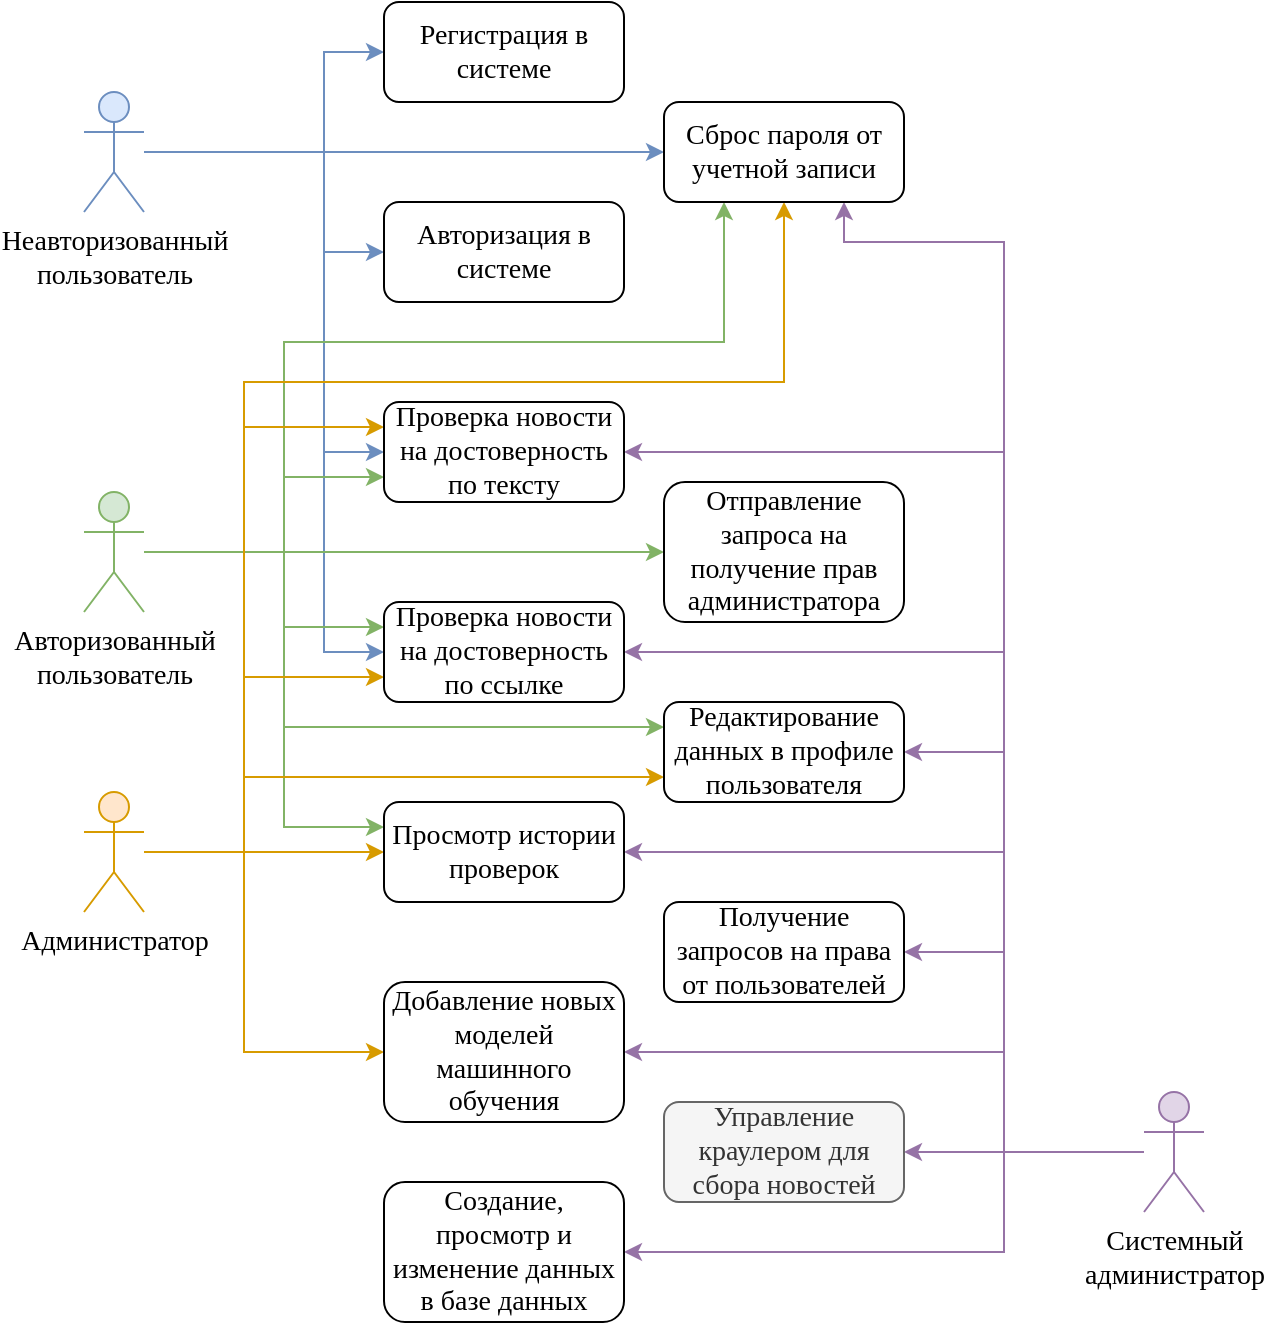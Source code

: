 <mxfile version="14.6.13" type="device" pages="4"><diagram id="E0K1sqX0AJjMBXiDMiVy" name="Page-1"><mxGraphModel dx="782" dy="437" grid="1" gridSize="10" guides="1" tooltips="1" connect="1" arrows="1" fold="1" page="1" pageScale="1" pageWidth="827" pageHeight="1169" math="0" shadow="0"><root><mxCell id="0"/><mxCell id="1" parent="0"/><mxCell id="aNj_x3RgZzR45BHx60Wt-20" style="edgeStyle=orthogonalEdgeStyle;rounded=0;orthogonalLoop=1;jettySize=auto;html=1;fillColor=#dae8fc;strokeColor=#6c8ebf;fontFamily=Times New Roman;fontSize=14;" parent="1" source="aNj_x3RgZzR45BHx60Wt-1" target="aNj_x3RgZzR45BHx60Wt-6" edge="1"><mxGeometry relative="1" as="geometry"><Array as="points"><mxPoint x="290" y="105"/><mxPoint x="290" y="55"/></Array></mxGeometry></mxCell><mxCell id="aNj_x3RgZzR45BHx60Wt-21" style="edgeStyle=orthogonalEdgeStyle;rounded=0;orthogonalLoop=1;jettySize=auto;html=1;entryX=0;entryY=0.5;entryDx=0;entryDy=0;fillColor=#dae8fc;strokeColor=#6c8ebf;fontFamily=Times New Roman;fontSize=14;" parent="1" source="aNj_x3RgZzR45BHx60Wt-1" target="aNj_x3RgZzR45BHx60Wt-7" edge="1"><mxGeometry relative="1" as="geometry"><Array as="points"><mxPoint x="290" y="105"/><mxPoint x="290" y="155"/></Array></mxGeometry></mxCell><mxCell id="aNj_x3RgZzR45BHx60Wt-22" style="edgeStyle=orthogonalEdgeStyle;rounded=0;orthogonalLoop=1;jettySize=auto;html=1;entryX=0;entryY=0.5;entryDx=0;entryDy=0;fillColor=#dae8fc;strokeColor=#6c8ebf;fontFamily=Times New Roman;fontSize=14;" parent="1" source="aNj_x3RgZzR45BHx60Wt-1" target="aNj_x3RgZzR45BHx60Wt-8" edge="1"><mxGeometry relative="1" as="geometry"><Array as="points"><mxPoint x="290" y="105"/><mxPoint x="290" y="255"/></Array></mxGeometry></mxCell><mxCell id="aNj_x3RgZzR45BHx60Wt-29" style="edgeStyle=orthogonalEdgeStyle;rounded=0;orthogonalLoop=1;jettySize=auto;html=1;entryX=0;entryY=0.5;entryDx=0;entryDy=0;fillColor=#dae8fc;strokeColor=#6c8ebf;fontFamily=Times New Roman;fontSize=14;" parent="1" source="aNj_x3RgZzR45BHx60Wt-1" target="aNj_x3RgZzR45BHx60Wt-10" edge="1"><mxGeometry relative="1" as="geometry"><Array as="points"><mxPoint x="290" y="105"/><mxPoint x="290" y="355"/></Array></mxGeometry></mxCell><mxCell id="aNj_x3RgZzR45BHx60Wt-34" style="edgeStyle=orthogonalEdgeStyle;rounded=0;orthogonalLoop=1;jettySize=auto;html=1;fillColor=#dae8fc;strokeColor=#6c8ebf;fontFamily=Times New Roman;fontSize=14;" parent="1" source="aNj_x3RgZzR45BHx60Wt-1" target="aNj_x3RgZzR45BHx60Wt-18" edge="1"><mxGeometry relative="1" as="geometry"/></mxCell><mxCell id="aNj_x3RgZzR45BHx60Wt-1" value="Неавторизованный&lt;br style=&quot;font-size: 14px;&quot;&gt;пользователь" style="shape=umlActor;verticalLabelPosition=bottom;verticalAlign=top;html=1;outlineConnect=0;fillColor=#dae8fc;strokeColor=#6c8ebf;fontFamily=Times New Roman;fontSize=14;" parent="1" vertex="1"><mxGeometry x="170" y="75" width="30" height="60" as="geometry"/></mxCell><mxCell id="aNj_x3RgZzR45BHx60Wt-35" style="edgeStyle=orthogonalEdgeStyle;rounded=0;orthogonalLoop=1;jettySize=auto;html=1;entryX=0;entryY=0.75;entryDx=0;entryDy=0;fillColor=#d5e8d4;strokeColor=#82b366;fontFamily=Times New Roman;fontSize=14;" parent="1" source="aNj_x3RgZzR45BHx60Wt-2" target="aNj_x3RgZzR45BHx60Wt-8" edge="1"><mxGeometry relative="1" as="geometry"><Array as="points"><mxPoint x="270" y="305"/><mxPoint x="270" y="268"/></Array></mxGeometry></mxCell><mxCell id="aNj_x3RgZzR45BHx60Wt-36" style="edgeStyle=orthogonalEdgeStyle;rounded=0;orthogonalLoop=1;jettySize=auto;html=1;fillColor=#d5e8d4;strokeColor=#82b366;fontFamily=Times New Roman;fontSize=14;" parent="1" source="aNj_x3RgZzR45BHx60Wt-2" target="aNj_x3RgZzR45BHx60Wt-13" edge="1"><mxGeometry relative="1" as="geometry"/></mxCell><mxCell id="aNj_x3RgZzR45BHx60Wt-38" style="edgeStyle=orthogonalEdgeStyle;rounded=0;orthogonalLoop=1;jettySize=auto;html=1;entryX=0;entryY=0.25;entryDx=0;entryDy=0;fillColor=#d5e8d4;strokeColor=#82b366;fontFamily=Times New Roman;fontSize=14;" parent="1" source="aNj_x3RgZzR45BHx60Wt-2" target="aNj_x3RgZzR45BHx60Wt-10" edge="1"><mxGeometry relative="1" as="geometry"><Array as="points"><mxPoint x="270" y="305"/><mxPoint x="270" y="342"/></Array></mxGeometry></mxCell><mxCell id="aNj_x3RgZzR45BHx60Wt-44" style="edgeStyle=orthogonalEdgeStyle;rounded=0;orthogonalLoop=1;jettySize=auto;html=1;entryX=0;entryY=0.25;entryDx=0;entryDy=0;fillColor=#d5e8d4;strokeColor=#82b366;fontFamily=Times New Roman;fontSize=14;" parent="1" source="aNj_x3RgZzR45BHx60Wt-2" target="aNj_x3RgZzR45BHx60Wt-43" edge="1"><mxGeometry relative="1" as="geometry"><Array as="points"><mxPoint x="270" y="305"/><mxPoint x="270" y="393"/></Array></mxGeometry></mxCell><mxCell id="k0Rdsd9tLjJKCZfw6tUs-1" style="edgeStyle=orthogonalEdgeStyle;rounded=0;orthogonalLoop=1;jettySize=auto;html=1;entryX=0;entryY=0.25;entryDx=0;entryDy=0;fontFamily=Times New Roman;fontSize=14;fillColor=#d5e8d4;strokeColor=#82b366;" parent="1" source="aNj_x3RgZzR45BHx60Wt-2" target="aNj_x3RgZzR45BHx60Wt-11" edge="1"><mxGeometry relative="1" as="geometry"><Array as="points"><mxPoint x="270" y="305"/><mxPoint x="270" y="443"/></Array></mxGeometry></mxCell><mxCell id="k0Rdsd9tLjJKCZfw6tUs-2" style="edgeStyle=orthogonalEdgeStyle;rounded=0;orthogonalLoop=1;jettySize=auto;html=1;entryX=0.25;entryY=1;entryDx=0;entryDy=0;fontFamily=Times New Roman;fontSize=14;fillColor=#d5e8d4;strokeColor=#82b366;" parent="1" source="aNj_x3RgZzR45BHx60Wt-2" target="aNj_x3RgZzR45BHx60Wt-18" edge="1"><mxGeometry relative="1" as="geometry"><Array as="points"><mxPoint x="270" y="305"/><mxPoint x="270" y="200"/><mxPoint x="490" y="200"/></Array></mxGeometry></mxCell><mxCell id="aNj_x3RgZzR45BHx60Wt-2" value="Авторизованный&lt;br style=&quot;font-size: 14px;&quot;&gt;пользователь" style="shape=umlActor;verticalLabelPosition=bottom;verticalAlign=top;html=1;outlineConnect=0;fillColor=#d5e8d4;strokeColor=#82b366;fontFamily=Times New Roman;fontSize=14;" parent="1" vertex="1"><mxGeometry x="170" y="275" width="30" height="60" as="geometry"/></mxCell><mxCell id="aNj_x3RgZzR45BHx60Wt-39" style="edgeStyle=orthogonalEdgeStyle;rounded=0;orthogonalLoop=1;jettySize=auto;html=1;entryX=0;entryY=0.25;entryDx=0;entryDy=0;fillColor=#ffe6cc;strokeColor=#d79b00;fontFamily=Times New Roman;fontSize=14;" parent="1" source="aNj_x3RgZzR45BHx60Wt-3" target="aNj_x3RgZzR45BHx60Wt-8" edge="1"><mxGeometry relative="1" as="geometry"><Array as="points"><mxPoint x="250" y="455"/><mxPoint x="250" y="242"/></Array></mxGeometry></mxCell><mxCell id="aNj_x3RgZzR45BHx60Wt-40" style="edgeStyle=orthogonalEdgeStyle;rounded=0;orthogonalLoop=1;jettySize=auto;html=1;entryX=0;entryY=0.75;entryDx=0;entryDy=0;fillColor=#ffe6cc;strokeColor=#d79b00;fontFamily=Times New Roman;fontSize=14;" parent="1" source="aNj_x3RgZzR45BHx60Wt-3" target="aNj_x3RgZzR45BHx60Wt-10" edge="1"><mxGeometry relative="1" as="geometry"><Array as="points"><mxPoint x="250" y="455"/><mxPoint x="250" y="368"/></Array></mxGeometry></mxCell><mxCell id="aNj_x3RgZzR45BHx60Wt-41" style="edgeStyle=orthogonalEdgeStyle;rounded=0;orthogonalLoop=1;jettySize=auto;html=1;entryX=0;entryY=0.5;entryDx=0;entryDy=0;fillColor=#ffe6cc;strokeColor=#d79b00;fontFamily=Times New Roman;fontSize=14;" parent="1" source="aNj_x3RgZzR45BHx60Wt-3" target="aNj_x3RgZzR45BHx60Wt-11" edge="1"><mxGeometry relative="1" as="geometry"/></mxCell><mxCell id="aNj_x3RgZzR45BHx60Wt-42" style="edgeStyle=orthogonalEdgeStyle;rounded=0;orthogonalLoop=1;jettySize=auto;html=1;entryX=0;entryY=0.5;entryDx=0;entryDy=0;fillColor=#ffe6cc;strokeColor=#d79b00;fontFamily=Times New Roman;fontSize=14;" parent="1" source="aNj_x3RgZzR45BHx60Wt-3" target="aNj_x3RgZzR45BHx60Wt-12" edge="1"><mxGeometry relative="1" as="geometry"><Array as="points"><mxPoint x="250" y="455"/><mxPoint x="250" y="555"/></Array></mxGeometry></mxCell><mxCell id="aNj_x3RgZzR45BHx60Wt-45" style="edgeStyle=orthogonalEdgeStyle;rounded=0;orthogonalLoop=1;jettySize=auto;html=1;entryX=0;entryY=0.75;entryDx=0;entryDy=0;fillColor=#ffe6cc;strokeColor=#d79b00;fontFamily=Times New Roman;fontSize=14;" parent="1" source="aNj_x3RgZzR45BHx60Wt-3" target="aNj_x3RgZzR45BHx60Wt-43" edge="1"><mxGeometry relative="1" as="geometry"><Array as="points"><mxPoint x="250" y="455"/><mxPoint x="250" y="418"/></Array></mxGeometry></mxCell><mxCell id="k0Rdsd9tLjJKCZfw6tUs-3" style="edgeStyle=orthogonalEdgeStyle;rounded=0;orthogonalLoop=1;jettySize=auto;html=1;entryX=0.5;entryY=1;entryDx=0;entryDy=0;fontFamily=Times New Roman;fontSize=14;fillColor=#ffe6cc;strokeColor=#d79b00;" parent="1" source="aNj_x3RgZzR45BHx60Wt-3" target="aNj_x3RgZzR45BHx60Wt-18" edge="1"><mxGeometry relative="1" as="geometry"><Array as="points"><mxPoint x="250" y="455"/><mxPoint x="250" y="220"/><mxPoint x="520" y="220"/></Array></mxGeometry></mxCell><mxCell id="aNj_x3RgZzR45BHx60Wt-3" value="Администратор" style="shape=umlActor;verticalLabelPosition=bottom;verticalAlign=top;html=1;outlineConnect=0;fillColor=#ffe6cc;strokeColor=#d79b00;fontFamily=Times New Roman;fontSize=14;" parent="1" vertex="1"><mxGeometry x="170" y="425" width="30" height="60" as="geometry"/></mxCell><mxCell id="aNj_x3RgZzR45BHx60Wt-46" style="edgeStyle=orthogonalEdgeStyle;rounded=0;orthogonalLoop=1;jettySize=auto;html=1;entryX=1;entryY=0.5;entryDx=0;entryDy=0;fillColor=#e1d5e7;strokeColor=#9673a6;fontFamily=Times New Roman;fontSize=14;" parent="1" source="aNj_x3RgZzR45BHx60Wt-5" target="aNj_x3RgZzR45BHx60Wt-15" edge="1"><mxGeometry relative="1" as="geometry"><Array as="points"><mxPoint x="630" y="605"/><mxPoint x="630" y="505"/></Array></mxGeometry></mxCell><mxCell id="aNj_x3RgZzR45BHx60Wt-47" style="edgeStyle=orthogonalEdgeStyle;rounded=0;orthogonalLoop=1;jettySize=auto;html=1;entryX=1;entryY=0.5;entryDx=0;entryDy=0;fillColor=#e1d5e7;strokeColor=#9673a6;fontFamily=Times New Roman;fontSize=14;" parent="1" source="aNj_x3RgZzR45BHx60Wt-5" target="aNj_x3RgZzR45BHx60Wt-12" edge="1"><mxGeometry relative="1" as="geometry"><Array as="points"><mxPoint x="630" y="605"/><mxPoint x="630" y="555"/></Array></mxGeometry></mxCell><mxCell id="aNj_x3RgZzR45BHx60Wt-48" style="edgeStyle=orthogonalEdgeStyle;rounded=0;orthogonalLoop=1;jettySize=auto;html=1;entryX=1;entryY=0.5;entryDx=0;entryDy=0;fillColor=#e1d5e7;strokeColor=#9673a6;fontFamily=Times New Roman;fontSize=14;" parent="1" source="aNj_x3RgZzR45BHx60Wt-5" target="aNj_x3RgZzR45BHx60Wt-14" edge="1"><mxGeometry relative="1" as="geometry"><Array as="points"><mxPoint x="630" y="605"/><mxPoint x="630" y="655"/></Array></mxGeometry></mxCell><mxCell id="aNj_x3RgZzR45BHx60Wt-49" style="edgeStyle=orthogonalEdgeStyle;rounded=0;orthogonalLoop=1;jettySize=auto;html=1;entryX=1;entryY=0.5;entryDx=0;entryDy=0;fillColor=#e1d5e7;strokeColor=#9673a6;fontFamily=Times New Roman;fontSize=14;" parent="1" source="aNj_x3RgZzR45BHx60Wt-5" target="aNj_x3RgZzR45BHx60Wt-11" edge="1"><mxGeometry relative="1" as="geometry"><Array as="points"><mxPoint x="630" y="605"/><mxPoint x="630" y="455"/></Array></mxGeometry></mxCell><mxCell id="aNj_x3RgZzR45BHx60Wt-50" style="edgeStyle=orthogonalEdgeStyle;rounded=0;orthogonalLoop=1;jettySize=auto;html=1;entryX=1;entryY=0.5;entryDx=0;entryDy=0;fillColor=#e1d5e7;strokeColor=#9673a6;fontFamily=Times New Roman;fontSize=14;" parent="1" source="aNj_x3RgZzR45BHx60Wt-5" target="aNj_x3RgZzR45BHx60Wt-43" edge="1"><mxGeometry relative="1" as="geometry"><Array as="points"><mxPoint x="630" y="605"/><mxPoint x="630" y="405"/></Array></mxGeometry></mxCell><mxCell id="aNj_x3RgZzR45BHx60Wt-51" style="edgeStyle=orthogonalEdgeStyle;rounded=0;orthogonalLoop=1;jettySize=auto;html=1;entryX=1;entryY=0.5;entryDx=0;entryDy=0;fillColor=#e1d5e7;strokeColor=#9673a6;fontFamily=Times New Roman;fontSize=14;" parent="1" source="aNj_x3RgZzR45BHx60Wt-5" target="aNj_x3RgZzR45BHx60Wt-10" edge="1"><mxGeometry relative="1" as="geometry"><Array as="points"><mxPoint x="630" y="605"/><mxPoint x="630" y="355"/></Array></mxGeometry></mxCell><mxCell id="aNj_x3RgZzR45BHx60Wt-52" style="edgeStyle=orthogonalEdgeStyle;rounded=0;orthogonalLoop=1;jettySize=auto;html=1;entryX=1;entryY=0.5;entryDx=0;entryDy=0;fillColor=#e1d5e7;strokeColor=#9673a6;fontFamily=Times New Roman;fontSize=14;" parent="1" source="aNj_x3RgZzR45BHx60Wt-5" target="aNj_x3RgZzR45BHx60Wt-8" edge="1"><mxGeometry relative="1" as="geometry"><Array as="points"><mxPoint x="630" y="605"/><mxPoint x="630" y="255"/></Array></mxGeometry></mxCell><mxCell id="aNj_x3RgZzR45BHx60Wt-54" style="edgeStyle=orthogonalEdgeStyle;rounded=0;orthogonalLoop=1;jettySize=auto;html=1;entryX=1;entryY=0.5;entryDx=0;entryDy=0;fillColor=#e1d5e7;strokeColor=#9673a6;fontFamily=Times New Roman;fontSize=14;" parent="1" source="aNj_x3RgZzR45BHx60Wt-5" target="aNj_x3RgZzR45BHx60Wt-53" edge="1"><mxGeometry relative="1" as="geometry"/></mxCell><mxCell id="k0Rdsd9tLjJKCZfw6tUs-4" style="edgeStyle=orthogonalEdgeStyle;rounded=0;orthogonalLoop=1;jettySize=auto;html=1;entryX=0.75;entryY=1;entryDx=0;entryDy=0;fontFamily=Times New Roman;fontSize=14;fillColor=#e1d5e7;strokeColor=#9673a6;" parent="1" source="aNj_x3RgZzR45BHx60Wt-5" target="aNj_x3RgZzR45BHx60Wt-18" edge="1"><mxGeometry relative="1" as="geometry"><Array as="points"><mxPoint x="630" y="605"/><mxPoint x="630" y="150"/><mxPoint x="550" y="150"/></Array></mxGeometry></mxCell><mxCell id="aNj_x3RgZzR45BHx60Wt-5" value="Системный&lt;br style=&quot;font-size: 14px;&quot;&gt;администратор" style="shape=umlActor;verticalLabelPosition=bottom;verticalAlign=top;html=1;outlineConnect=0;fillColor=#e1d5e7;strokeColor=#9673a6;fontFamily=Times New Roman;fontSize=14;" parent="1" vertex="1"><mxGeometry x="700" y="575" width="30" height="60" as="geometry"/></mxCell><mxCell id="aNj_x3RgZzR45BHx60Wt-6" value="Регистрация в системе" style="rounded=1;whiteSpace=wrap;html=1;fontFamily=Times New Roman;fontSize=14;" parent="1" vertex="1"><mxGeometry x="320" y="30" width="120" height="50" as="geometry"/></mxCell><mxCell id="aNj_x3RgZzR45BHx60Wt-7" value="Авторизация в системе" style="rounded=1;whiteSpace=wrap;html=1;fontFamily=Times New Roman;fontSize=14;" parent="1" vertex="1"><mxGeometry x="320" y="130" width="120" height="50" as="geometry"/></mxCell><mxCell id="aNj_x3RgZzR45BHx60Wt-8" value="Проверка новости на достоверность по тексту" style="rounded=1;whiteSpace=wrap;html=1;fontFamily=Times New Roman;fontSize=14;" parent="1" vertex="1"><mxGeometry x="320" y="230" width="120" height="50" as="geometry"/></mxCell><mxCell id="aNj_x3RgZzR45BHx60Wt-10" value="Проверка новости на достоверность по ссылке" style="rounded=1;whiteSpace=wrap;html=1;fontFamily=Times New Roman;fontSize=14;" parent="1" vertex="1"><mxGeometry x="320" y="330" width="120" height="50" as="geometry"/></mxCell><mxCell id="aNj_x3RgZzR45BHx60Wt-11" value="Просмотр истории проверок" style="rounded=1;whiteSpace=wrap;html=1;fontFamily=Times New Roman;fontSize=14;" parent="1" vertex="1"><mxGeometry x="320" y="430" width="120" height="50" as="geometry"/></mxCell><mxCell id="aNj_x3RgZzR45BHx60Wt-12" value="Добавление новых моделей машинного обучения" style="rounded=1;whiteSpace=wrap;html=1;fontFamily=Times New Roman;fontSize=14;" parent="1" vertex="1"><mxGeometry x="320" y="520" width="120" height="70" as="geometry"/></mxCell><mxCell id="aNj_x3RgZzR45BHx60Wt-13" value="Отправление запроса на получение прав администратора" style="rounded=1;whiteSpace=wrap;html=1;fontFamily=Times New Roman;fontSize=14;" parent="1" vertex="1"><mxGeometry x="460" y="270" width="120" height="70" as="geometry"/></mxCell><mxCell id="aNj_x3RgZzR45BHx60Wt-14" value="Создание, просмотр и изменение данных в базе данных" style="rounded=1;whiteSpace=wrap;html=1;fontFamily=Times New Roman;fontSize=14;" parent="1" vertex="1"><mxGeometry x="320" y="620" width="120" height="70" as="geometry"/></mxCell><mxCell id="aNj_x3RgZzR45BHx60Wt-15" value="Получение запросов на права от пользователей" style="rounded=1;whiteSpace=wrap;html=1;fontFamily=Times New Roman;fontSize=14;" parent="1" vertex="1"><mxGeometry x="460" y="480" width="120" height="50" as="geometry"/></mxCell><mxCell id="aNj_x3RgZzR45BHx60Wt-18" value="Сброс пароля от учетной записи" style="rounded=1;whiteSpace=wrap;html=1;fontFamily=Times New Roman;fontSize=14;" parent="1" vertex="1"><mxGeometry x="460" y="80" width="120" height="50" as="geometry"/></mxCell><mxCell id="aNj_x3RgZzR45BHx60Wt-43" value="Редактирование данных в профиле пользователя" style="rounded=1;whiteSpace=wrap;html=1;fontFamily=Times New Roman;fontSize=14;" parent="1" vertex="1"><mxGeometry x="460" y="380" width="120" height="50" as="geometry"/></mxCell><mxCell id="aNj_x3RgZzR45BHx60Wt-53" value="Управление краулером для сбора новостей" style="rounded=1;whiteSpace=wrap;html=1;fontFamily=Times New Roman;fontSize=14;fillColor=#f5f5f5;strokeColor=#666666;fontColor=#333333;" parent="1" vertex="1"><mxGeometry x="460" y="580" width="120" height="50" as="geometry"/></mxCell></root></mxGraphModel></diagram><diagram id="sfFhmP1ckew74DHOKapc" name="Page-2"><mxGraphModel dx="782" dy="380" grid="1" gridSize="10" guides="1" tooltips="1" connect="1" arrows="1" fold="1" page="1" pageScale="1" pageWidth="827" pageHeight="1169" math="0" shadow="0"><root><mxCell id="uBkKMAvcBPTYe4HSBtqo-0"/><mxCell id="uBkKMAvcBPTYe4HSBtqo-1" parent="uBkKMAvcBPTYe4HSBtqo-0"/><mxCell id="uBkKMAvcBPTYe4HSBtqo-2" value="Ноутбук" style="verticalAlign=top;verticalLabelPosition=bottom;labelPosition=center;align=center;html=1;outlineConnect=0;fillColor=#d0cee2;strokeColor=#56517e;gradientDirection=north;strokeWidth=2;shape=mxgraph.networks.laptop;fontFamily=Times New Roman;fontSize=14;" vertex="1" parent="uBkKMAvcBPTYe4HSBtqo-1"><mxGeometry x="120" y="40" width="80" height="40" as="geometry"/></mxCell><mxCell id="uBkKMAvcBPTYe4HSBtqo-3" value="Персональный&lt;br&gt;компьютер" style="verticalAlign=top;verticalLabelPosition=bottom;labelPosition=center;align=center;html=1;outlineConnect=0;fillColor=#d0cee2;strokeColor=#56517e;gradientDirection=north;strokeWidth=2;shape=mxgraph.networks.pc;fontFamily=Times New Roman;fontSize=14;" vertex="1" parent="uBkKMAvcBPTYe4HSBtqo-1"><mxGeometry x="120" y="135" width="80" height="50" as="geometry"/></mxCell><mxCell id="uBkKMAvcBPTYe4HSBtqo-4" value="Смартфон" style="verticalAlign=top;verticalLabelPosition=bottom;labelPosition=center;align=center;html=1;outlineConnect=0;fillColor=#d0cee2;strokeColor=#56517e;gradientDirection=north;strokeWidth=2;shape=mxgraph.networks.mobile;fontFamily=Times New Roman;fontSize=14;" vertex="1" parent="uBkKMAvcBPTYe4HSBtqo-1"><mxGeometry x="146.25" y="240" width="27.5" height="50" as="geometry"/></mxCell><mxCell id="uBkKMAvcBPTYe4HSBtqo-5" value="Web сервер" style="verticalAlign=top;verticalLabelPosition=bottom;labelPosition=center;align=center;html=1;outlineConnect=0;fillColor=#d0cee2;strokeColor=#56517e;gradientDirection=north;strokeWidth=2;shape=mxgraph.networks.web_server;fontFamily=Times New Roman;fontSize=14;" vertex="1" parent="uBkKMAvcBPTYe4HSBtqo-1"><mxGeometry x="390" y="121" width="89" height="80" as="geometry"/></mxCell><mxCell id="uBkKMAvcBPTYe4HSBtqo-7" value="База данных" style="verticalAlign=top;verticalLabelPosition=bottom;labelPosition=center;align=center;html=1;outlineConnect=0;fillColor=#d0cee2;strokeColor=#56517e;gradientDirection=north;strokeWidth=2;shape=mxgraph.networks.storage;fontFamily=Times New Roman;fontSize=14;" vertex="1" parent="uBkKMAvcBPTYe4HSBtqo-1"><mxGeometry x="520" y="121" width="80" height="80" as="geometry"/></mxCell><mxCell id="uBkKMAvcBPTYe4HSBtqo-9" value="" style="endArrow=none;html=1;fontFamily=Times New Roman;fontSize=14;exitX=1;exitY=0.5;exitDx=0;exitDy=0;exitPerimeter=0;entryX=0.06;entryY=0.5;entryDx=0;entryDy=0;entryPerimeter=0;" edge="1" parent="uBkKMAvcBPTYe4HSBtqo-1" source="uBkKMAvcBPTYe4HSBtqo-4"><mxGeometry width="50" height="50" relative="1" as="geometry"><mxPoint x="330" y="280" as="sourcePoint"/><mxPoint x="265.4" y="161" as="targetPoint"/><Array as="points"><mxPoint x="240" y="265"/><mxPoint x="240" y="161"/></Array></mxGeometry></mxCell><mxCell id="uBkKMAvcBPTYe4HSBtqo-10" value="" style="endArrow=none;html=1;fontFamily=Times New Roman;fontSize=14;exitX=0.85;exitY=0.5;exitDx=0;exitDy=0;exitPerimeter=0;entryX=0.06;entryY=0.5;entryDx=0;entryDy=0;entryPerimeter=0;" edge="1" parent="uBkKMAvcBPTYe4HSBtqo-1" source="uBkKMAvcBPTYe4HSBtqo-2"><mxGeometry width="50" height="50" relative="1" as="geometry"><mxPoint x="270" y="330" as="sourcePoint"/><mxPoint x="265.4" y="161" as="targetPoint"/><Array as="points"><mxPoint x="240" y="60"/><mxPoint x="240" y="161"/></Array></mxGeometry></mxCell><mxCell id="uBkKMAvcBPTYe4HSBtqo-11" value="" style="endArrow=none;html=1;fontFamily=Times New Roman;fontSize=14;" edge="1" parent="uBkKMAvcBPTYe4HSBtqo-1" source="uBkKMAvcBPTYe4HSBtqo-3"><mxGeometry width="50" height="50" relative="1" as="geometry"><mxPoint x="260" y="350" as="sourcePoint"/><mxPoint x="270" y="161" as="targetPoint"/></mxGeometry></mxCell><mxCell id="uBkKMAvcBPTYe4HSBtqo-12" value="" style="endArrow=none;html=1;fontFamily=Times New Roman;fontSize=14;entryX=0;entryY=0.5;entryDx=0;entryDy=0;entryPerimeter=0;" edge="1" parent="uBkKMAvcBPTYe4HSBtqo-1" target="uBkKMAvcBPTYe4HSBtqo-5"><mxGeometry width="50" height="50" relative="1" as="geometry"><mxPoint x="342" y="161" as="sourcePoint"/><mxPoint x="360" y="290" as="targetPoint"/></mxGeometry></mxCell><mxCell id="uBkKMAvcBPTYe4HSBtqo-13" value="" style="endArrow=none;html=1;fontFamily=Times New Roman;fontSize=14;entryX=0;entryY=0.5;entryDx=0;entryDy=0;entryPerimeter=0;exitX=0.88;exitY=0.5;exitDx=0;exitDy=0;exitPerimeter=0;" edge="1" parent="uBkKMAvcBPTYe4HSBtqo-1" source="uBkKMAvcBPTYe4HSBtqo-5" target="uBkKMAvcBPTYe4HSBtqo-7"><mxGeometry width="50" height="50" relative="1" as="geometry"><mxPoint x="350" y="350" as="sourcePoint"/><mxPoint x="400" y="300" as="targetPoint"/></mxGeometry></mxCell><mxCell id="uBkKMAvcBPTYe4HSBtqo-15" value="" style="ellipse;shape=cloud;whiteSpace=wrap;html=1;fontFamily=Times New Roman;fontSize=14;fillColor=#d0cee2;strokeColor=#56517e;" vertex="1" parent="uBkKMAvcBPTYe4HSBtqo-1"><mxGeometry x="260" y="126" width="90" height="70" as="geometry"/></mxCell><mxCell id="uBkKMAvcBPTYe4HSBtqo-16" value="Интернет" style="text;html=1;strokeColor=none;fillColor=none;align=center;verticalAlign=middle;whiteSpace=wrap;rounded=0;fontFamily=Times New Roman;fontSize=14;" vertex="1" parent="uBkKMAvcBPTYe4HSBtqo-1"><mxGeometry x="270" y="201" width="80" height="20" as="geometry"/></mxCell></root></mxGraphModel></diagram><diagram id="R6xF3_iUALOfqISzhbmF" name="Page-3"><mxGraphModel dx="782" dy="380" grid="1" gridSize="10" guides="1" tooltips="1" connect="1" arrows="1" fold="1" page="1" pageScale="1" pageWidth="827" pageHeight="1169" math="0" shadow="0"><root><mxCell id="_oehF2PSDXzAjUt0YI3Q-0"/><mxCell id="_oehF2PSDXzAjUt0YI3Q-1" parent="_oehF2PSDXzAjUt0YI3Q-0"/><mxCell id="_oehF2PSDXzAjUt0YI3Q-3" value="Model" style="rounded=1;whiteSpace=wrap;html=1;fontFamily=Times New Roman;fontSize=14;" vertex="1" parent="_oehF2PSDXzAjUt0YI3Q-1"><mxGeometry x="280" y="40" width="120" height="50" as="geometry"/></mxCell><mxCell id="_oehF2PSDXzAjUt0YI3Q-7" style="edgeStyle=orthogonalEdgeStyle;rounded=0;orthogonalLoop=1;jettySize=auto;html=1;entryX=0.5;entryY=1;entryDx=0;entryDy=0;fontFamily=Times New Roman;fontSize=14;" edge="1" parent="_oehF2PSDXzAjUt0YI3Q-1" source="_oehF2PSDXzAjUt0YI3Q-5" target="_oehF2PSDXzAjUt0YI3Q-3"><mxGeometry relative="1" as="geometry"/></mxCell><mxCell id="_oehF2PSDXzAjUt0YI3Q-8" style="edgeStyle=orthogonalEdgeStyle;rounded=0;orthogonalLoop=1;jettySize=auto;html=1;entryX=0.5;entryY=0;entryDx=0;entryDy=0;fontFamily=Times New Roman;fontSize=14;" edge="1" parent="_oehF2PSDXzAjUt0YI3Q-1" source="_oehF2PSDXzAjUt0YI3Q-5" target="_oehF2PSDXzAjUt0YI3Q-6"><mxGeometry relative="1" as="geometry"/></mxCell><mxCell id="_oehF2PSDXzAjUt0YI3Q-5" value="View" style="rounded=1;whiteSpace=wrap;html=1;fontFamily=Times New Roman;fontSize=14;" vertex="1" parent="_oehF2PSDXzAjUt0YI3Q-1"><mxGeometry x="280" y="130" width="120" height="50" as="geometry"/></mxCell><mxCell id="_oehF2PSDXzAjUt0YI3Q-6" value="Template" style="rounded=1;whiteSpace=wrap;html=1;fontFamily=Times New Roman;fontSize=14;" vertex="1" parent="_oehF2PSDXzAjUt0YI3Q-1"><mxGeometry x="280" y="220" width="120" height="50" as="geometry"/></mxCell></root></mxGraphModel></diagram><diagram id="CtMdG02-uKTK8pmxXt4m" name="Page-4"><mxGraphModel dx="1117" dy="-545" grid="1" gridSize="10" guides="1" tooltips="1" connect="1" arrows="1" fold="1" page="1" pageScale="1" pageWidth="827" pageHeight="1169" math="0" shadow="0"><root><mxCell id="ECXDc4wywDirNlPpAjPO-0"/><mxCell id="ECXDc4wywDirNlPpAjPO-1" parent="ECXDc4wywDirNlPpAjPO-0"/><mxCell id="ECXDc4wywDirNlPpAjPO-13" value="&lt;b style=&quot;font-size: 14px;&quot;&gt;Users&lt;/b&gt;" style="swimlane;html=1;fontStyle=0;childLayout=stackLayout;horizontal=1;startSize=26;fillColor=#d0cee2;horizontalStack=0;resizeParent=1;resizeLast=0;collapsible=1;marginBottom=0;swimlaneFillColor=#ffffff;align=center;rounded=0;shadow=0;comic=0;labelBackgroundColor=none;strokeWidth=1;fontFamily=Times New Roman;fontSize=14;" vertex="1" parent="ECXDc4wywDirNlPpAjPO-1"><mxGeometry x="810" y="1303" width="190" height="184" as="geometry"/></mxCell><mxCell id="ECXDc4wywDirNlPpAjPO-14" value="" style="group;fontStyle=5;fontFamily=Times New Roman;fontSize=14;" vertex="1" connectable="0" parent="ECXDc4wywDirNlPpAjPO-13"><mxGeometry y="26" width="190" height="26" as="geometry"/></mxCell><mxCell id="ECXDc4wywDirNlPpAjPO-15" value="&lt;b&gt;&lt;u&gt;char(150)&lt;/u&gt;&lt;/b&gt;" style="shape=partialRectangle;top=0;left=1;bottom=1;html=1;fillColor=none;align=left;verticalAlign=top;spacingLeft=4;spacingRight=4;whiteSpace=wrap;overflow=hidden;rotatable=0;points=[];portConstraint=eastwest;part=1;right=0;fontFamily=Times New Roman;fontSize=14;" vertex="1" connectable="0" parent="ECXDc4wywDirNlPpAjPO-14"><mxGeometry x="120" width="70" height="26" as="geometry"/></mxCell><mxCell id="ECXDc4wywDirNlPpAjPO-16" value="username" style="shape=partialRectangle;top=0;left=0;right=0;bottom=1;html=1;align=left;verticalAlign=top;fillColor=none;spacingLeft=34;spacingRight=4;whiteSpace=wrap;overflow=hidden;rotatable=0;points=[[0,0.5],[1,0.5]];portConstraint=eastwest;dropTarget=0;fontStyle=5;fontFamily=Times New Roman;fontSize=14;" vertex="1" parent="ECXDc4wywDirNlPpAjPO-14"><mxGeometry width="120" height="26" as="geometry"/></mxCell><mxCell id="ECXDc4wywDirNlPpAjPO-17" value="PK" style="shape=partialRectangle;top=0;left=0;bottom=1;html=1;fillColor=none;align=left;verticalAlign=top;spacingLeft=4;spacingRight=4;whiteSpace=wrap;overflow=hidden;rotatable=0;points=[];portConstraint=eastwest;part=1;fontStyle=5;fontFamily=Times New Roman;fontSize=14;" vertex="1" connectable="0" parent="ECXDc4wywDirNlPpAjPO-16"><mxGeometry width="30" height="26" as="geometry"/></mxCell><mxCell id="ECXDc4wywDirNlPpAjPO-22" value="" style="group;fontFamily=Times New Roman;fontSize=14;" vertex="1" connectable="0" parent="ECXDc4wywDirNlPpAjPO-13"><mxGeometry y="52" width="190" height="26" as="geometry"/></mxCell><mxCell id="ECXDc4wywDirNlPpAjPO-23" value="char(150)" style="shape=partialRectangle;top=0;left=1;bottom=0;html=1;fillColor=none;align=left;verticalAlign=top;spacingLeft=4;spacingRight=4;whiteSpace=wrap;overflow=hidden;rotatable=0;points=[];portConstraint=eastwest;part=1;right=0;fontFamily=Times New Roman;fontSize=14;" vertex="1" connectable="0" parent="ECXDc4wywDirNlPpAjPO-22"><mxGeometry x="120" width="70" height="26" as="geometry"/></mxCell><mxCell id="ECXDc4wywDirNlPpAjPO-24" value="first_name" style="shape=partialRectangle;top=0;left=0;right=0;bottom=0;html=1;align=left;verticalAlign=top;fillColor=none;spacingLeft=34;spacingRight=4;whiteSpace=wrap;overflow=hidden;rotatable=0;points=[[0,0.5],[1,0.5]];portConstraint=eastwest;dropTarget=0;fontFamily=Times New Roman;fontSize=14;" vertex="1" parent="ECXDc4wywDirNlPpAjPO-22"><mxGeometry width="120" height="26" as="geometry"/></mxCell><mxCell id="ECXDc4wywDirNlPpAjPO-25" value="" style="shape=partialRectangle;top=0;left=0;bottom=0;html=1;fillColor=none;align=left;verticalAlign=top;spacingLeft=4;spacingRight=4;whiteSpace=wrap;overflow=hidden;rotatable=0;points=[];portConstraint=eastwest;part=1;fontFamily=Times New Roman;fontSize=14;" vertex="1" connectable="0" parent="ECXDc4wywDirNlPpAjPO-24"><mxGeometry width="30" height="26" as="geometry"/></mxCell><mxCell id="ECXDc4wywDirNlPpAjPO-26" value="" style="group;fontFamily=Times New Roman;fontSize=14;" vertex="1" connectable="0" parent="ECXDc4wywDirNlPpAjPO-13"><mxGeometry y="78" width="190" height="26" as="geometry"/></mxCell><mxCell id="ECXDc4wywDirNlPpAjPO-27" value="char(150)" style="shape=partialRectangle;top=0;left=1;bottom=0;html=1;fillColor=none;align=left;verticalAlign=top;spacingLeft=4;spacingRight=4;whiteSpace=wrap;overflow=hidden;rotatable=0;points=[];portConstraint=eastwest;part=1;right=0;fontFamily=Times New Roman;fontSize=14;" vertex="1" connectable="0" parent="ECXDc4wywDirNlPpAjPO-26"><mxGeometry x="120" width="70" height="26" as="geometry"/></mxCell><mxCell id="ECXDc4wywDirNlPpAjPO-28" value="last_name" style="shape=partialRectangle;top=0;left=0;right=0;bottom=0;html=1;align=left;verticalAlign=top;fillColor=none;spacingLeft=34;spacingRight=4;whiteSpace=wrap;overflow=hidden;rotatable=0;points=[[0,0.5],[1,0.5]];portConstraint=eastwest;dropTarget=0;fontFamily=Times New Roman;fontSize=14;" vertex="1" parent="ECXDc4wywDirNlPpAjPO-26"><mxGeometry width="120" height="26" as="geometry"/></mxCell><mxCell id="ECXDc4wywDirNlPpAjPO-29" value="" style="shape=partialRectangle;top=0;left=0;bottom=0;html=1;fillColor=none;align=left;verticalAlign=top;spacingLeft=4;spacingRight=4;whiteSpace=wrap;overflow=hidden;rotatable=0;points=[];portConstraint=eastwest;part=1;fontFamily=Times New Roman;fontSize=14;" vertex="1" connectable="0" parent="ECXDc4wywDirNlPpAjPO-28"><mxGeometry width="30" height="26" as="geometry"/></mxCell><mxCell id="ECXDc4wywDirNlPpAjPO-30" value="" style="group;fontFamily=Times New Roman;fontSize=14;" vertex="1" connectable="0" parent="ECXDc4wywDirNlPpAjPO-13"><mxGeometry y="104" width="190" height="26" as="geometry"/></mxCell><mxCell id="ECXDc4wywDirNlPpAjPO-31" value="char(150)" style="shape=partialRectangle;top=0;left=1;bottom=0;html=1;fillColor=none;align=left;verticalAlign=top;spacingLeft=4;spacingRight=4;whiteSpace=wrap;overflow=hidden;rotatable=0;points=[];portConstraint=eastwest;part=1;right=0;fontFamily=Times New Roman;fontSize=14;" vertex="1" connectable="0" parent="ECXDc4wywDirNlPpAjPO-30"><mxGeometry x="120" width="70" height="26" as="geometry"/></mxCell><mxCell id="ECXDc4wywDirNlPpAjPO-32" value="email" style="shape=partialRectangle;top=0;left=0;right=0;bottom=0;html=1;align=left;verticalAlign=top;fillColor=none;spacingLeft=34;spacingRight=4;whiteSpace=wrap;overflow=hidden;rotatable=0;points=[[0,0.5],[1,0.5]];portConstraint=eastwest;dropTarget=0;fontFamily=Times New Roman;fontSize=14;" vertex="1" parent="ECXDc4wywDirNlPpAjPO-30"><mxGeometry width="120" height="26" as="geometry"/></mxCell><mxCell id="ECXDc4wywDirNlPpAjPO-33" value="" style="shape=partialRectangle;top=0;left=0;bottom=0;html=1;fillColor=none;align=left;verticalAlign=top;spacingLeft=4;spacingRight=4;whiteSpace=wrap;overflow=hidden;rotatable=0;points=[];portConstraint=eastwest;part=1;fontFamily=Times New Roman;fontSize=14;" vertex="1" connectable="0" parent="ECXDc4wywDirNlPpAjPO-32"><mxGeometry width="30" height="26" as="geometry"/></mxCell><mxCell id="ECXDc4wywDirNlPpAjPO-34" value="" style="group;fontFamily=Times New Roman;fontSize=14;" vertex="1" connectable="0" parent="ECXDc4wywDirNlPpAjPO-13"><mxGeometry y="130" width="190" height="26" as="geometry"/></mxCell><mxCell id="ECXDc4wywDirNlPpAjPO-35" value="char(150)" style="shape=partialRectangle;top=0;left=1;bottom=0;html=1;fillColor=none;align=left;verticalAlign=top;spacingLeft=4;spacingRight=4;whiteSpace=wrap;overflow=hidden;rotatable=0;points=[];portConstraint=eastwest;part=1;right=0;fontFamily=Times New Roman;fontSize=14;" vertex="1" connectable="0" parent="ECXDc4wywDirNlPpAjPO-34"><mxGeometry x="120" width="70" height="26" as="geometry"/></mxCell><mxCell id="ECXDc4wywDirNlPpAjPO-36" value="password" style="shape=partialRectangle;top=0;left=0;right=0;bottom=0;html=1;align=left;verticalAlign=top;fillColor=none;spacingLeft=34;spacingRight=4;whiteSpace=wrap;overflow=hidden;rotatable=0;points=[[0,0.5],[1,0.5]];portConstraint=eastwest;dropTarget=0;fontFamily=Times New Roman;fontSize=14;" vertex="1" parent="ECXDc4wywDirNlPpAjPO-34"><mxGeometry width="120" height="26" as="geometry"/></mxCell><mxCell id="ECXDc4wywDirNlPpAjPO-37" value="" style="shape=partialRectangle;top=0;left=0;bottom=0;html=1;fillColor=none;align=left;verticalAlign=top;spacingLeft=4;spacingRight=4;whiteSpace=wrap;overflow=hidden;rotatable=0;points=[];portConstraint=eastwest;part=1;fontFamily=Times New Roman;fontSize=14;" vertex="1" connectable="0" parent="ECXDc4wywDirNlPpAjPO-36"><mxGeometry width="30" height="26" as="geometry"/></mxCell><mxCell id="ECXDc4wywDirNlPpAjPO-38" value="" style="group;fontFamily=Times New Roman;fontSize=14;" vertex="1" connectable="0" parent="ECXDc4wywDirNlPpAjPO-13"><mxGeometry y="156" width="190" height="28" as="geometry"/></mxCell><mxCell id="ECXDc4wywDirNlPpAjPO-39" value="char(150)" style="shape=partialRectangle;top=0;left=1;bottom=0;html=1;fillColor=none;align=left;verticalAlign=top;spacingLeft=4;spacingRight=4;whiteSpace=wrap;overflow=hidden;rotatable=0;points=[];portConstraint=eastwest;part=1;right=0;fontFamily=Times New Roman;fontSize=14;" vertex="1" connectable="0" parent="ECXDc4wywDirNlPpAjPO-38"><mxGeometry x="120" width="70" height="28" as="geometry"/></mxCell><mxCell id="ECXDc4wywDirNlPpAjPO-40" value="groups" style="shape=partialRectangle;top=0;left=0;right=0;bottom=0;html=1;align=left;verticalAlign=top;fillColor=none;spacingLeft=34;spacingRight=4;whiteSpace=wrap;overflow=hidden;rotatable=0;points=[[0,0.5],[1,0.5]];portConstraint=eastwest;dropTarget=0;fontFamily=Times New Roman;fontSize=14;" vertex="1" parent="ECXDc4wywDirNlPpAjPO-38"><mxGeometry width="120" height="28" as="geometry"/></mxCell><mxCell id="ECXDc4wywDirNlPpAjPO-41" value="FK" style="shape=partialRectangle;top=0;left=0;bottom=0;html=1;fillColor=none;align=left;verticalAlign=top;spacingLeft=4;spacingRight=4;whiteSpace=wrap;overflow=hidden;rotatable=0;points=[];portConstraint=eastwest;part=1;fontFamily=Times New Roman;fontSize=14;" vertex="1" connectable="0" parent="ECXDc4wywDirNlPpAjPO-40"><mxGeometry width="30" height="28" as="geometry"/></mxCell><mxCell id="ECXDc4wywDirNlPpAjPO-42" value="&lt;b style=&quot;font-size: 14px;&quot;&gt;CheckModel&lt;/b&gt;" style="swimlane;html=1;fontStyle=0;childLayout=stackLayout;horizontal=1;startSize=26;fillColor=#d0cee2;horizontalStack=0;resizeParent=1;resizeLast=0;collapsible=1;marginBottom=0;swimlaneFillColor=#ffffff;align=center;rounded=0;shadow=0;comic=0;labelBackgroundColor=none;strokeWidth=1;fontFamily=Times New Roman;fontSize=14;" vertex="1" parent="ECXDc4wywDirNlPpAjPO-1"><mxGeometry x="1040" y="1276" width="190" height="238" as="geometry"/></mxCell><mxCell id="ECXDc4wywDirNlPpAjPO-43" value="" style="group;fontStyle=5;fontFamily=Times New Roman;fontSize=14;" vertex="1" connectable="0" parent="ECXDc4wywDirNlPpAjPO-42"><mxGeometry y="26" width="190" height="26" as="geometry"/></mxCell><mxCell id="ECXDc4wywDirNlPpAjPO-44" value="&lt;b style=&quot;font-size: 14px;&quot;&gt;&lt;u style=&quot;font-size: 14px;&quot;&gt;int&lt;/u&gt;&lt;/b&gt;" style="shape=partialRectangle;top=0;left=1;bottom=1;html=1;fillColor=none;align=left;verticalAlign=top;spacingLeft=4;spacingRight=4;whiteSpace=wrap;overflow=hidden;rotatable=0;points=[];portConstraint=eastwest;part=1;right=0;fontFamily=Times New Roman;fontSize=14;" vertex="1" connectable="0" parent="ECXDc4wywDirNlPpAjPO-43"><mxGeometry x="120" width="70" height="26" as="geometry"/></mxCell><mxCell id="ECXDc4wywDirNlPpAjPO-45" value="uniqueid" style="shape=partialRectangle;top=0;left=0;right=0;bottom=1;html=1;align=left;verticalAlign=top;fillColor=none;spacingLeft=34;spacingRight=4;whiteSpace=wrap;overflow=hidden;rotatable=0;points=[[0,0.5],[1,0.5]];portConstraint=eastwest;dropTarget=0;fontStyle=5;fontFamily=Times New Roman;fontSize=14;" vertex="1" parent="ECXDc4wywDirNlPpAjPO-43"><mxGeometry width="120" height="26" as="geometry"/></mxCell><mxCell id="ECXDc4wywDirNlPpAjPO-46" value="PK" style="shape=partialRectangle;top=0;left=0;bottom=1;html=1;fillColor=none;align=left;verticalAlign=top;spacingLeft=4;spacingRight=4;whiteSpace=wrap;overflow=hidden;rotatable=0;points=[];portConstraint=eastwest;part=1;fontStyle=5;fontFamily=Times New Roman;fontSize=14;" vertex="1" connectable="0" parent="ECXDc4wywDirNlPpAjPO-45"><mxGeometry width="30" height="26" as="geometry"/></mxCell><mxCell id="ECXDc4wywDirNlPpAjPO-47" value="" style="group;fontFamily=Times New Roman;fontSize=14;" vertex="1" connectable="0" parent="ECXDc4wywDirNlPpAjPO-42"><mxGeometry y="52" width="190" height="26" as="geometry"/></mxCell><mxCell id="ECXDc4wywDirNlPpAjPO-48" value="char(50)" style="shape=partialRectangle;top=0;left=1;bottom=0;html=1;fillColor=none;align=left;verticalAlign=top;spacingLeft=4;spacingRight=4;whiteSpace=wrap;overflow=hidden;rotatable=0;points=[];portConstraint=eastwest;part=1;right=0;fontFamily=Times New Roman;fontSize=14;" vertex="1" connectable="0" parent="ECXDc4wywDirNlPpAjPO-47"><mxGeometry x="120" width="70" height="26" as="geometry"/></mxCell><mxCell id="ECXDc4wywDirNlPpAjPO-49" value="method" style="shape=partialRectangle;top=0;left=0;right=0;bottom=0;html=1;align=left;verticalAlign=top;fillColor=none;spacingLeft=34;spacingRight=4;whiteSpace=wrap;overflow=hidden;rotatable=0;points=[[0,0.5],[1,0.5]];portConstraint=eastwest;dropTarget=0;fontFamily=Times New Roman;fontSize=14;" vertex="1" parent="ECXDc4wywDirNlPpAjPO-47"><mxGeometry width="120" height="26" as="geometry"/></mxCell><mxCell id="ECXDc4wywDirNlPpAjPO-50" value="" style="shape=partialRectangle;top=0;left=0;bottom=0;html=1;fillColor=none;align=left;verticalAlign=top;spacingLeft=4;spacingRight=4;whiteSpace=wrap;overflow=hidden;rotatable=0;points=[];portConstraint=eastwest;part=1;fontFamily=Times New Roman;fontSize=14;" vertex="1" connectable="0" parent="ECXDc4wywDirNlPpAjPO-49"><mxGeometry width="30" height="26" as="geometry"/></mxCell><mxCell id="ECXDc4wywDirNlPpAjPO-51" value="" style="group;fontFamily=Times New Roman;fontSize=14;" vertex="1" connectable="0" parent="ECXDc4wywDirNlPpAjPO-42"><mxGeometry y="78" width="190" height="26" as="geometry"/></mxCell><mxCell id="ECXDc4wywDirNlPpAjPO-52" value="int" style="shape=partialRectangle;top=0;left=1;bottom=0;html=1;fillColor=none;align=left;verticalAlign=top;spacingLeft=4;spacingRight=4;whiteSpace=wrap;overflow=hidden;rotatable=0;points=[];portConstraint=eastwest;part=1;right=0;fontFamily=Times New Roman;fontSize=14;" vertex="1" connectable="0" parent="ECXDc4wywDirNlPpAjPO-51"><mxGeometry x="120" width="70" height="26" as="geometry"/></mxCell><mxCell id="ECXDc4wywDirNlPpAjPO-53" value="model" style="shape=partialRectangle;top=0;left=0;right=0;bottom=0;html=1;align=left;verticalAlign=top;fillColor=none;spacingLeft=34;spacingRight=4;whiteSpace=wrap;overflow=hidden;rotatable=0;points=[[0,0.5],[1,0.5]];portConstraint=eastwest;dropTarget=0;fontFamily=Times New Roman;fontSize=14;" vertex="1" parent="ECXDc4wywDirNlPpAjPO-51"><mxGeometry width="120" height="26" as="geometry"/></mxCell><mxCell id="ECXDc4wywDirNlPpAjPO-54" value="FK" style="shape=partialRectangle;top=0;left=0;bottom=0;html=1;fillColor=none;align=left;verticalAlign=top;spacingLeft=4;spacingRight=4;whiteSpace=wrap;overflow=hidden;rotatable=0;points=[];portConstraint=eastwest;part=1;fontFamily=Times New Roman;fontSize=14;" vertex="1" connectable="0" parent="ECXDc4wywDirNlPpAjPO-53"><mxGeometry width="30" height="26" as="geometry"/></mxCell><mxCell id="ECXDc4wywDirNlPpAjPO-55" value="" style="group;fontFamily=Times New Roman;fontSize=14;" vertex="1" connectable="0" parent="ECXDc4wywDirNlPpAjPO-42"><mxGeometry y="104" width="190" height="26" as="geometry"/></mxCell><mxCell id="ECXDc4wywDirNlPpAjPO-56" value="char(300)" style="shape=partialRectangle;top=0;left=1;bottom=0;html=1;fillColor=none;align=left;verticalAlign=top;spacingLeft=4;spacingRight=4;whiteSpace=wrap;overflow=hidden;rotatable=0;points=[];portConstraint=eastwest;part=1;right=0;fontFamily=Times New Roman;fontSize=14;" vertex="1" connectable="0" parent="ECXDc4wywDirNlPpAjPO-55"><mxGeometry x="120" width="70" height="26" as="geometry"/></mxCell><mxCell id="ECXDc4wywDirNlPpAjPO-57" value="title" style="shape=partialRectangle;top=0;left=0;right=0;bottom=0;html=1;align=left;verticalAlign=top;fillColor=none;spacingLeft=34;spacingRight=4;whiteSpace=wrap;overflow=hidden;rotatable=0;points=[[0,0.5],[1,0.5]];portConstraint=eastwest;dropTarget=0;fontFamily=Times New Roman;fontSize=14;" vertex="1" parent="ECXDc4wywDirNlPpAjPO-55"><mxGeometry width="120" height="26" as="geometry"/></mxCell><mxCell id="ECXDc4wywDirNlPpAjPO-58" value="" style="shape=partialRectangle;top=0;left=0;bottom=0;html=1;fillColor=none;align=left;verticalAlign=top;spacingLeft=4;spacingRight=4;whiteSpace=wrap;overflow=hidden;rotatable=0;points=[];portConstraint=eastwest;part=1;fontFamily=Times New Roman;fontSize=14;" vertex="1" connectable="0" parent="ECXDc4wywDirNlPpAjPO-57"><mxGeometry width="30" height="26" as="geometry"/></mxCell><mxCell id="ECXDc4wywDirNlPpAjPO-59" value="" style="group;fontFamily=Times New Roman;fontSize=14;" vertex="1" connectable="0" parent="ECXDc4wywDirNlPpAjPO-42"><mxGeometry y="130" width="190" height="26" as="geometry"/></mxCell><mxCell id="ECXDc4wywDirNlPpAjPO-60" value="char(4000)" style="shape=partialRectangle;top=0;left=1;bottom=0;html=1;fillColor=none;align=left;verticalAlign=top;spacingLeft=4;spacingRight=4;whiteSpace=wrap;overflow=hidden;rotatable=0;points=[];portConstraint=eastwest;part=1;right=0;fontFamily=Times New Roman;fontSize=14;" vertex="1" connectable="0" parent="ECXDc4wywDirNlPpAjPO-59"><mxGeometry x="120" width="70" height="26" as="geometry"/></mxCell><mxCell id="ECXDc4wywDirNlPpAjPO-61" value="text" style="shape=partialRectangle;top=0;left=0;right=0;bottom=0;html=1;align=left;verticalAlign=top;fillColor=none;spacingLeft=34;spacingRight=4;whiteSpace=wrap;overflow=hidden;rotatable=0;points=[[0,0.5],[1,0.5]];portConstraint=eastwest;dropTarget=0;fontFamily=Times New Roman;fontSize=14;" vertex="1" parent="ECXDc4wywDirNlPpAjPO-59"><mxGeometry width="120" height="26" as="geometry"/></mxCell><mxCell id="ECXDc4wywDirNlPpAjPO-62" value="" style="shape=partialRectangle;top=0;left=0;bottom=0;html=1;fillColor=none;align=left;verticalAlign=top;spacingLeft=4;spacingRight=4;whiteSpace=wrap;overflow=hidden;rotatable=0;points=[];portConstraint=eastwest;part=1;fontFamily=Times New Roman;fontSize=14;" vertex="1" connectable="0" parent="ECXDc4wywDirNlPpAjPO-61"><mxGeometry width="30" height="26" as="geometry"/></mxCell><mxCell id="ECXDc4wywDirNlPpAjPO-63" value="" style="group;fontFamily=Times New Roman;fontSize=14;" vertex="1" connectable="0" parent="ECXDc4wywDirNlPpAjPO-42"><mxGeometry y="156" width="190" height="26" as="geometry"/></mxCell><mxCell id="ECXDc4wywDirNlPpAjPO-64" value="char(150)" style="shape=partialRectangle;top=0;left=1;bottom=0;html=1;fillColor=none;align=left;verticalAlign=top;spacingLeft=4;spacingRight=4;whiteSpace=wrap;overflow=hidden;rotatable=0;points=[];portConstraint=eastwest;part=1;right=0;fontFamily=Times New Roman;fontSize=14;" vertex="1" connectable="0" parent="ECXDc4wywDirNlPpAjPO-63"><mxGeometry x="120" width="70" height="26" as="geometry"/></mxCell><mxCell id="ECXDc4wywDirNlPpAjPO-65" value="user" style="shape=partialRectangle;top=0;left=0;right=0;bottom=0;html=1;align=left;verticalAlign=top;fillColor=none;spacingLeft=34;spacingRight=4;whiteSpace=wrap;overflow=hidden;rotatable=0;points=[[0,0.5],[1,0.5]];portConstraint=eastwest;dropTarget=0;fontFamily=Times New Roman;fontSize=14;" vertex="1" parent="ECXDc4wywDirNlPpAjPO-63"><mxGeometry width="120" height="26" as="geometry"/></mxCell><mxCell id="ECXDc4wywDirNlPpAjPO-66" value="FK" style="shape=partialRectangle;top=0;left=0;bottom=0;html=1;fillColor=none;align=left;verticalAlign=top;spacingLeft=4;spacingRight=4;whiteSpace=wrap;overflow=hidden;rotatable=0;points=[];portConstraint=eastwest;part=1;fontFamily=Times New Roman;fontSize=14;" vertex="1" connectable="0" parent="ECXDc4wywDirNlPpAjPO-65"><mxGeometry width="30" height="26" as="geometry"/></mxCell><mxCell id="ECXDc4wywDirNlPpAjPO-67" value="" style="group;fontFamily=Times New Roman;fontSize=14;" vertex="1" connectable="0" parent="ECXDc4wywDirNlPpAjPO-42"><mxGeometry y="182" width="190" height="28" as="geometry"/></mxCell><mxCell id="ECXDc4wywDirNlPpAjPO-68" value="char(50)" style="shape=partialRectangle;top=0;left=1;bottom=0;html=1;fillColor=none;align=left;verticalAlign=top;spacingLeft=4;spacingRight=4;whiteSpace=wrap;overflow=hidden;rotatable=0;points=[];portConstraint=eastwest;part=1;right=0;fontFamily=Times New Roman;fontSize=14;" vertex="1" connectable="0" parent="ECXDc4wywDirNlPpAjPO-67"><mxGeometry x="120" width="70" height="28" as="geometry"/></mxCell><mxCell id="ECXDc4wywDirNlPpAjPO-69" value="verdict" style="shape=partialRectangle;top=0;left=0;right=0;bottom=0;html=1;align=left;verticalAlign=top;fillColor=none;spacingLeft=34;spacingRight=4;whiteSpace=wrap;overflow=hidden;rotatable=0;points=[[0,0.5],[1,0.5]];portConstraint=eastwest;dropTarget=0;fontFamily=Times New Roman;fontSize=14;" vertex="1" parent="ECXDc4wywDirNlPpAjPO-67"><mxGeometry width="120" height="28" as="geometry"/></mxCell><mxCell id="ECXDc4wywDirNlPpAjPO-70" value="" style="shape=partialRectangle;top=0;left=0;bottom=0;html=1;fillColor=none;align=left;verticalAlign=top;spacingLeft=4;spacingRight=4;whiteSpace=wrap;overflow=hidden;rotatable=0;points=[];portConstraint=eastwest;part=1;fontFamily=Times New Roman;fontSize=14;" vertex="1" connectable="0" parent="ECXDc4wywDirNlPpAjPO-69"><mxGeometry width="30" height="28" as="geometry"/></mxCell><mxCell id="ECXDc4wywDirNlPpAjPO-147" value="" style="group;fontFamily=Times New Roman;fontSize=14;" vertex="1" connectable="0" parent="ECXDc4wywDirNlPpAjPO-42"><mxGeometry y="210" width="190" height="28" as="geometry"/></mxCell><mxCell id="ECXDc4wywDirNlPpAjPO-148" value="date" style="shape=partialRectangle;top=0;left=1;bottom=0;html=1;fillColor=none;align=left;verticalAlign=top;spacingLeft=4;spacingRight=4;whiteSpace=wrap;overflow=hidden;rotatable=0;points=[];portConstraint=eastwest;part=1;right=0;fontFamily=Times New Roman;fontSize=14;" vertex="1" connectable="0" parent="ECXDc4wywDirNlPpAjPO-147"><mxGeometry x="120" width="70" height="28" as="geometry"/></mxCell><mxCell id="ECXDc4wywDirNlPpAjPO-149" value="date" style="shape=partialRectangle;top=0;left=0;right=0;bottom=0;html=1;align=left;verticalAlign=top;fillColor=none;spacingLeft=34;spacingRight=4;whiteSpace=wrap;overflow=hidden;rotatable=0;points=[[0,0.5],[1,0.5]];portConstraint=eastwest;dropTarget=0;fontFamily=Times New Roman;fontSize=14;" vertex="1" parent="ECXDc4wywDirNlPpAjPO-147"><mxGeometry width="120" height="28" as="geometry"/></mxCell><mxCell id="ECXDc4wywDirNlPpAjPO-150" value="" style="shape=partialRectangle;top=0;left=0;bottom=0;html=1;fillColor=none;align=left;verticalAlign=top;spacingLeft=4;spacingRight=4;whiteSpace=wrap;overflow=hidden;rotatable=0;points=[];portConstraint=eastwest;part=1;fontFamily=Times New Roman;fontSize=14;" vertex="1" connectable="0" parent="ECXDc4wywDirNlPpAjPO-149"><mxGeometry width="30" height="28" as="geometry"/></mxCell><mxCell id="ECXDc4wywDirNlPpAjPO-71" value="&lt;b style=&quot;font-size: 14px;&quot;&gt;Groups&lt;/b&gt;" style="swimlane;html=1;fontStyle=0;childLayout=stackLayout;horizontal=1;startSize=26;fillColor=#d0cee2;horizontalStack=0;resizeParent=1;resizeLast=0;collapsible=1;marginBottom=0;swimlaneFillColor=#ffffff;align=center;rounded=0;shadow=0;comic=0;labelBackgroundColor=none;strokeWidth=1;fontFamily=Times New Roman;fontSize=14;" vertex="1" parent="ECXDc4wywDirNlPpAjPO-1"><mxGeometry x="810" y="1581" width="190" height="78" as="geometry"/></mxCell><mxCell id="ECXDc4wywDirNlPpAjPO-72" value="" style="group;fontStyle=5;fontFamily=Times New Roman;fontSize=14;" vertex="1" connectable="0" parent="ECXDc4wywDirNlPpAjPO-71"><mxGeometry y="26" width="190" height="26" as="geometry"/></mxCell><mxCell id="ECXDc4wywDirNlPpAjPO-73" value="&lt;b&gt;&lt;u&gt;char(150)&lt;/u&gt;&lt;/b&gt;" style="shape=partialRectangle;top=0;left=1;bottom=1;html=1;fillColor=none;align=left;verticalAlign=top;spacingLeft=4;spacingRight=4;whiteSpace=wrap;overflow=hidden;rotatable=0;points=[];portConstraint=eastwest;part=1;right=0;fontFamily=Times New Roman;fontSize=14;" vertex="1" connectable="0" parent="ECXDc4wywDirNlPpAjPO-72"><mxGeometry x="120" width="70" height="26" as="geometry"/></mxCell><mxCell id="ECXDc4wywDirNlPpAjPO-74" value="name" style="shape=partialRectangle;top=0;left=0;right=0;bottom=1;html=1;align=left;verticalAlign=top;fillColor=none;spacingLeft=34;spacingRight=4;whiteSpace=wrap;overflow=hidden;rotatable=0;points=[[0,0.5],[1,0.5]];portConstraint=eastwest;dropTarget=0;fontStyle=5;fontFamily=Times New Roman;fontSize=14;" vertex="1" parent="ECXDc4wywDirNlPpAjPO-72"><mxGeometry width="120" height="26" as="geometry"/></mxCell><mxCell id="ECXDc4wywDirNlPpAjPO-75" value="PK" style="shape=partialRectangle;top=0;left=0;bottom=1;html=1;fillColor=none;align=left;verticalAlign=top;spacingLeft=4;spacingRight=4;whiteSpace=wrap;overflow=hidden;rotatable=0;points=[];portConstraint=eastwest;part=1;fontStyle=5;fontFamily=Times New Roman;fontSize=14;" vertex="1" connectable="0" parent="ECXDc4wywDirNlPpAjPO-74"><mxGeometry width="30" height="26" as="geometry"/></mxCell><mxCell id="ECXDc4wywDirNlPpAjPO-76" value="" style="group;fontFamily=Times New Roman;fontSize=14;" vertex="1" connectable="0" parent="ECXDc4wywDirNlPpAjPO-71"><mxGeometry y="52" width="190" height="26" as="geometry"/></mxCell><mxCell id="ECXDc4wywDirNlPpAjPO-77" value="char(150)" style="shape=partialRectangle;top=0;left=1;bottom=0;html=1;fillColor=none;align=left;verticalAlign=top;spacingLeft=4;spacingRight=4;whiteSpace=wrap;overflow=hidden;rotatable=0;points=[];portConstraint=eastwest;part=1;right=0;fontFamily=Times New Roman;fontSize=14;" vertex="1" connectable="0" parent="ECXDc4wywDirNlPpAjPO-76"><mxGeometry x="120" width="70" height="26" as="geometry"/></mxCell><mxCell id="ECXDc4wywDirNlPpAjPO-78" value="description" style="shape=partialRectangle;top=0;left=0;right=0;bottom=0;html=1;align=left;verticalAlign=top;fillColor=none;spacingLeft=34;spacingRight=4;whiteSpace=wrap;overflow=hidden;rotatable=0;points=[[0,0.5],[1,0.5]];portConstraint=eastwest;dropTarget=0;fontFamily=Times New Roman;fontSize=14;" vertex="1" parent="ECXDc4wywDirNlPpAjPO-76"><mxGeometry width="120" height="26" as="geometry"/></mxCell><mxCell id="ECXDc4wywDirNlPpAjPO-79" value="" style="shape=partialRectangle;top=0;left=0;bottom=0;html=1;fillColor=none;align=left;verticalAlign=top;spacingLeft=4;spacingRight=4;whiteSpace=wrap;overflow=hidden;rotatable=0;points=[];portConstraint=eastwest;part=1;fontFamily=Times New Roman;fontSize=14;" vertex="1" connectable="0" parent="ECXDc4wywDirNlPpAjPO-78"><mxGeometry width="30" height="26" as="geometry"/></mxCell><mxCell id="ECXDc4wywDirNlPpAjPO-84" value="&lt;b style=&quot;font-size: 14px;&quot;&gt;NewsModel&lt;/b&gt;" style="swimlane;html=1;fontStyle=0;childLayout=stackLayout;horizontal=1;startSize=26;fillColor=#d0cee2;horizontalStack=0;resizeParent=1;resizeLast=0;collapsible=1;marginBottom=0;swimlaneFillColor=#ffffff;align=center;rounded=0;shadow=0;comic=0;labelBackgroundColor=none;strokeWidth=1;fontFamily=Times New Roman;fontSize=14;" vertex="1" parent="ECXDc4wywDirNlPpAjPO-1"><mxGeometry x="1040" y="1555" width="190" height="130" as="geometry"/></mxCell><mxCell id="ECXDc4wywDirNlPpAjPO-85" value="" style="group;fontStyle=5;fontFamily=Times New Roman;fontSize=14;" vertex="1" connectable="0" parent="ECXDc4wywDirNlPpAjPO-84"><mxGeometry y="26" width="190" height="26" as="geometry"/></mxCell><mxCell id="ECXDc4wywDirNlPpAjPO-86" value="&lt;b style=&quot;font-size: 14px;&quot;&gt;&lt;u style=&quot;font-size: 14px;&quot;&gt;int&lt;/u&gt;&lt;/b&gt;" style="shape=partialRectangle;top=0;left=1;bottom=1;html=1;fillColor=none;align=left;verticalAlign=top;spacingLeft=4;spacingRight=4;whiteSpace=wrap;overflow=hidden;rotatable=0;points=[];portConstraint=eastwest;part=1;right=0;fontFamily=Times New Roman;fontSize=14;" vertex="1" connectable="0" parent="ECXDc4wywDirNlPpAjPO-85"><mxGeometry x="120" width="70" height="26" as="geometry"/></mxCell><mxCell id="ECXDc4wywDirNlPpAjPO-87" value="uniqueid" style="shape=partialRectangle;top=0;left=0;right=0;bottom=1;html=1;align=left;verticalAlign=top;fillColor=none;spacingLeft=34;spacingRight=4;whiteSpace=wrap;overflow=hidden;rotatable=0;points=[[0,0.5],[1,0.5]];portConstraint=eastwest;dropTarget=0;fontStyle=5;fontFamily=Times New Roman;fontSize=14;" vertex="1" parent="ECXDc4wywDirNlPpAjPO-85"><mxGeometry width="120" height="26" as="geometry"/></mxCell><mxCell id="ECXDc4wywDirNlPpAjPO-88" value="PK" style="shape=partialRectangle;top=0;left=0;bottom=1;html=1;fillColor=none;align=left;verticalAlign=top;spacingLeft=4;spacingRight=4;whiteSpace=wrap;overflow=hidden;rotatable=0;points=[];portConstraint=eastwest;part=1;fontStyle=5;fontFamily=Times New Roman;fontSize=14;" vertex="1" connectable="0" parent="ECXDc4wywDirNlPpAjPO-87"><mxGeometry width="30" height="26" as="geometry"/></mxCell><mxCell id="ECXDc4wywDirNlPpAjPO-89" value="" style="group;fontFamily=Times New Roman;fontSize=14;" vertex="1" connectable="0" parent="ECXDc4wywDirNlPpAjPO-84"><mxGeometry y="52" width="190" height="26" as="geometry"/></mxCell><mxCell id="ECXDc4wywDirNlPpAjPO-90" value="char(300)" style="shape=partialRectangle;top=0;left=1;bottom=0;html=1;fillColor=none;align=left;verticalAlign=top;spacingLeft=4;spacingRight=4;whiteSpace=wrap;overflow=hidden;rotatable=0;points=[];portConstraint=eastwest;part=1;right=0;fontFamily=Times New Roman;fontSize=14;" vertex="1" connectable="0" parent="ECXDc4wywDirNlPpAjPO-89"><mxGeometry x="120" width="70" height="26" as="geometry"/></mxCell><mxCell id="ECXDc4wywDirNlPpAjPO-91" value="title" style="shape=partialRectangle;top=0;left=0;right=0;bottom=0;html=1;align=left;verticalAlign=top;fillColor=none;spacingLeft=34;spacingRight=4;whiteSpace=wrap;overflow=hidden;rotatable=0;points=[[0,0.5],[1,0.5]];portConstraint=eastwest;dropTarget=0;fontFamily=Times New Roman;fontSize=14;" vertex="1" parent="ECXDc4wywDirNlPpAjPO-89"><mxGeometry width="120" height="26" as="geometry"/></mxCell><mxCell id="ECXDc4wywDirNlPpAjPO-92" value="" style="shape=partialRectangle;top=0;left=0;bottom=0;html=1;fillColor=none;align=left;verticalAlign=top;spacingLeft=4;spacingRight=4;whiteSpace=wrap;overflow=hidden;rotatable=0;points=[];portConstraint=eastwest;part=1;fontFamily=Times New Roman;fontSize=14;" vertex="1" connectable="0" parent="ECXDc4wywDirNlPpAjPO-91"><mxGeometry width="30" height="26" as="geometry"/></mxCell><mxCell id="ECXDc4wywDirNlPpAjPO-93" value="" style="group;fontFamily=Times New Roman;fontSize=14;" vertex="1" connectable="0" parent="ECXDc4wywDirNlPpAjPO-84"><mxGeometry y="78" width="190" height="26" as="geometry"/></mxCell><mxCell id="ECXDc4wywDirNlPpAjPO-94" value="byte" style="shape=partialRectangle;top=0;left=1;bottom=0;html=1;fillColor=none;align=left;verticalAlign=top;spacingLeft=4;spacingRight=4;whiteSpace=wrap;overflow=hidden;rotatable=0;points=[];portConstraint=eastwest;part=1;right=0;fontFamily=Times New Roman;fontSize=14;" vertex="1" connectable="0" parent="ECXDc4wywDirNlPpAjPO-93"><mxGeometry x="120" width="70" height="26" as="geometry"/></mxCell><mxCell id="ECXDc4wywDirNlPpAjPO-95" value="file_model" style="shape=partialRectangle;top=0;left=0;right=0;bottom=0;html=1;align=left;verticalAlign=top;fillColor=none;spacingLeft=34;spacingRight=4;whiteSpace=wrap;overflow=hidden;rotatable=0;points=[[0,0.5],[1,0.5]];portConstraint=eastwest;dropTarget=0;fontFamily=Times New Roman;fontSize=14;" vertex="1" parent="ECXDc4wywDirNlPpAjPO-93"><mxGeometry width="120" height="26" as="geometry"/></mxCell><mxCell id="ECXDc4wywDirNlPpAjPO-96" value="" style="shape=partialRectangle;top=0;left=0;bottom=0;html=1;fillColor=none;align=left;verticalAlign=top;spacingLeft=4;spacingRight=4;whiteSpace=wrap;overflow=hidden;rotatable=0;points=[];portConstraint=eastwest;part=1;fontFamily=Times New Roman;fontSize=14;" vertex="1" connectable="0" parent="ECXDc4wywDirNlPpAjPO-95"><mxGeometry width="30" height="26" as="geometry"/></mxCell><mxCell id="ECXDc4wywDirNlPpAjPO-97" value="" style="group;fontFamily=Times New Roman;fontSize=14;" vertex="1" connectable="0" parent="ECXDc4wywDirNlPpAjPO-84"><mxGeometry y="104" width="190" height="26" as="geometry"/></mxCell><mxCell id="ECXDc4wywDirNlPpAjPO-98" value="byte" style="shape=partialRectangle;top=0;left=1;bottom=0;html=1;fillColor=none;align=left;verticalAlign=top;spacingLeft=4;spacingRight=4;whiteSpace=wrap;overflow=hidden;rotatable=0;points=[];portConstraint=eastwest;part=1;right=0;fontFamily=Times New Roman;fontSize=14;" vertex="1" connectable="0" parent="ECXDc4wywDirNlPpAjPO-97"><mxGeometry x="120" width="70" height="26" as="geometry"/></mxCell><mxCell id="ECXDc4wywDirNlPpAjPO-99" value="file_vector" style="shape=partialRectangle;top=0;left=0;right=0;bottom=0;html=1;align=left;verticalAlign=top;fillColor=none;spacingLeft=34;spacingRight=4;whiteSpace=wrap;overflow=hidden;rotatable=0;points=[[0,0.5],[1,0.5]];portConstraint=eastwest;dropTarget=0;fontFamily=Times New Roman;fontSize=14;" vertex="1" parent="ECXDc4wywDirNlPpAjPO-97"><mxGeometry width="120" height="26" as="geometry"/></mxCell><mxCell id="ECXDc4wywDirNlPpAjPO-100" value="" style="shape=partialRectangle;top=0;left=0;bottom=0;html=1;fillColor=none;align=left;verticalAlign=top;spacingLeft=4;spacingRight=4;whiteSpace=wrap;overflow=hidden;rotatable=0;points=[];portConstraint=eastwest;part=1;fontFamily=Times New Roman;fontSize=14;" vertex="1" connectable="0" parent="ECXDc4wywDirNlPpAjPO-99"><mxGeometry width="30" height="26" as="geometry"/></mxCell><mxCell id="ECXDc4wywDirNlPpAjPO-101" value="&lt;b style=&quot;font-size: 14px;&quot;&gt;AskRightsModel&amp;nbsp;&lt;/b&gt;" style="swimlane;html=1;fontStyle=0;childLayout=stackLayout;horizontal=1;startSize=26;fillColor=#d0cee2;horizontalStack=0;resizeParent=1;resizeLast=0;collapsible=1;marginBottom=0;swimlaneFillColor=#ffffff;align=center;rounded=0;shadow=0;comic=0;labelBackgroundColor=none;strokeWidth=1;fontFamily=Times New Roman;fontSize=14;" vertex="1" parent="ECXDc4wywDirNlPpAjPO-1"><mxGeometry x="580" y="1342.5" width="190" height="105" as="geometry"/></mxCell><mxCell id="ECXDc4wywDirNlPpAjPO-102" value="" style="group;fontStyle=5;fontFamily=Times New Roman;fontSize=14;" vertex="1" connectable="0" parent="ECXDc4wywDirNlPpAjPO-101"><mxGeometry y="26" width="190" height="26" as="geometry"/></mxCell><mxCell id="ECXDc4wywDirNlPpAjPO-103" value="&lt;b style=&quot;font-size: 14px;&quot;&gt;&lt;u style=&quot;font-size: 14px;&quot;&gt;int&lt;/u&gt;&lt;/b&gt;" style="shape=partialRectangle;top=0;left=1;bottom=1;html=1;fillColor=none;align=left;verticalAlign=top;spacingLeft=4;spacingRight=4;whiteSpace=wrap;overflow=hidden;rotatable=0;points=[];portConstraint=eastwest;part=1;right=0;fontFamily=Times New Roman;fontSize=14;" vertex="1" connectable="0" parent="ECXDc4wywDirNlPpAjPO-102"><mxGeometry x="120" width="70" height="26" as="geometry"/></mxCell><mxCell id="ECXDc4wywDirNlPpAjPO-104" value="uniqueid" style="shape=partialRectangle;top=0;left=0;right=0;bottom=1;html=1;align=left;verticalAlign=top;fillColor=none;spacingLeft=34;spacingRight=4;whiteSpace=wrap;overflow=hidden;rotatable=0;points=[[0,0.5],[1,0.5]];portConstraint=eastwest;dropTarget=0;fontStyle=5;fontFamily=Times New Roman;fontSize=14;" vertex="1" parent="ECXDc4wywDirNlPpAjPO-102"><mxGeometry width="120" height="26" as="geometry"/></mxCell><mxCell id="ECXDc4wywDirNlPpAjPO-105" value="PK" style="shape=partialRectangle;top=0;left=0;bottom=1;html=1;fillColor=none;align=left;verticalAlign=top;spacingLeft=4;spacingRight=4;whiteSpace=wrap;overflow=hidden;rotatable=0;points=[];portConstraint=eastwest;part=1;fontStyle=5;fontFamily=Times New Roman;fontSize=14;" vertex="1" connectable="0" parent="ECXDc4wywDirNlPpAjPO-104"><mxGeometry width="30" height="26" as="geometry"/></mxCell><mxCell id="ECXDc4wywDirNlPpAjPO-106" value="" style="group;fontFamily=Times New Roman;fontSize=14;" vertex="1" connectable="0" parent="ECXDc4wywDirNlPpAjPO-101"><mxGeometry y="52" width="190" height="26" as="geometry"/></mxCell><mxCell id="ECXDc4wywDirNlPpAjPO-107" value="char(150)" style="shape=partialRectangle;top=0;left=1;bottom=0;html=1;fillColor=none;align=left;verticalAlign=top;spacingLeft=4;spacingRight=4;whiteSpace=wrap;overflow=hidden;rotatable=0;points=[];portConstraint=eastwest;part=1;right=0;fontFamily=Times New Roman;fontSize=14;" vertex="1" connectable="0" parent="ECXDc4wywDirNlPpAjPO-106"><mxGeometry x="120" width="70" height="26" as="geometry"/></mxCell><mxCell id="ECXDc4wywDirNlPpAjPO-108" value="user" style="shape=partialRectangle;top=0;left=0;right=0;bottom=0;html=1;align=left;verticalAlign=top;fillColor=none;spacingLeft=34;spacingRight=4;whiteSpace=wrap;overflow=hidden;rotatable=0;points=[[0,0.5],[1,0.5]];portConstraint=eastwest;dropTarget=0;fontFamily=Times New Roman;fontSize=14;" vertex="1" parent="ECXDc4wywDirNlPpAjPO-106"><mxGeometry width="120" height="26" as="geometry"/></mxCell><mxCell id="ECXDc4wywDirNlPpAjPO-109" value="FK" style="shape=partialRectangle;top=0;left=0;bottom=0;html=1;fillColor=none;align=left;verticalAlign=top;spacingLeft=4;spacingRight=4;whiteSpace=wrap;overflow=hidden;rotatable=0;points=[];portConstraint=eastwest;part=1;fontFamily=Times New Roman;fontSize=14;" vertex="1" connectable="0" parent="ECXDc4wywDirNlPpAjPO-108"><mxGeometry width="30" height="26" as="geometry"/></mxCell><mxCell id="ECXDc4wywDirNlPpAjPO-110" value="" style="group;fontFamily=Times New Roman;fontSize=14;" vertex="1" connectable="0" parent="ECXDc4wywDirNlPpAjPO-101"><mxGeometry y="78" width="190" height="26" as="geometry"/></mxCell><mxCell id="ECXDc4wywDirNlPpAjPO-111" value="char(4000)" style="shape=partialRectangle;top=0;left=1;bottom=0;html=1;fillColor=none;align=left;verticalAlign=top;spacingLeft=4;spacingRight=4;whiteSpace=wrap;overflow=hidden;rotatable=0;points=[];portConstraint=eastwest;part=1;right=0;fontFamily=Times New Roman;fontSize=14;" vertex="1" connectable="0" parent="ECXDc4wywDirNlPpAjPO-110"><mxGeometry x="120" width="70" height="26" as="geometry"/></mxCell><mxCell id="ECXDc4wywDirNlPpAjPO-112" value="text" style="shape=partialRectangle;top=0;left=0;right=0;bottom=0;html=1;align=left;verticalAlign=top;fillColor=none;spacingLeft=34;spacingRight=4;whiteSpace=wrap;overflow=hidden;rotatable=0;points=[[0,0.5],[1,0.5]];portConstraint=eastwest;dropTarget=0;fontFamily=Times New Roman;fontSize=14;" vertex="1" parent="ECXDc4wywDirNlPpAjPO-110"><mxGeometry width="120" height="26" as="geometry"/></mxCell><mxCell id="ECXDc4wywDirNlPpAjPO-113" value="" style="shape=partialRectangle;top=0;left=0;bottom=0;html=1;fillColor=none;align=left;verticalAlign=top;spacingLeft=4;spacingRight=4;whiteSpace=wrap;overflow=hidden;rotatable=0;points=[];portConstraint=eastwest;part=1;fontFamily=Times New Roman;fontSize=14;" vertex="1" connectable="0" parent="ECXDc4wywDirNlPpAjPO-112"><mxGeometry width="30" height="26" as="geometry"/></mxCell><mxCell id="ECXDc4wywDirNlPpAjPO-115" value="" style="endArrow=none;html=1;fontFamily=Times New Roman;fontSize=14;" edge="1" parent="ECXDc4wywDirNlPpAjPO-1"><mxGeometry width="50" height="50" relative="1" as="geometry"><mxPoint x="1230" y="1600" as="sourcePoint"/><mxPoint x="1230" y="1370" as="targetPoint"/><Array as="points"><mxPoint x="1250" y="1600"/><mxPoint x="1250" y="1370"/></Array></mxGeometry></mxCell><mxCell id="ECXDc4wywDirNlPpAjPO-116" value="" style="endArrow=none;html=1;entryX=0;entryY=0.5;entryDx=0;entryDy=0;exitX=0;exitY=0.5;exitDx=0;exitDy=0;fontFamily=Times New Roman;fontSize=14;" edge="1" parent="ECXDc4wywDirNlPpAjPO-1" source="ECXDc4wywDirNlPpAjPO-74" target="ECXDc4wywDirNlPpAjPO-40"><mxGeometry width="50" height="50" relative="1" as="geometry"><mxPoint x="600" y="1600" as="sourcePoint"/><mxPoint x="650" y="1550" as="targetPoint"/><Array as="points"><mxPoint x="790" y="1620"/><mxPoint x="790" y="1560"/><mxPoint x="790" y="1473"/></Array></mxGeometry></mxCell><mxCell id="ECXDc4wywDirNlPpAjPO-117" value="" style="endArrow=none;html=1;exitX=0;exitY=0.5;exitDx=0;exitDy=0;fontFamily=Times New Roman;fontSize=14;" edge="1" parent="ECXDc4wywDirNlPpAjPO-1" source="ECXDc4wywDirNlPpAjPO-16"><mxGeometry width="50" height="50" relative="1" as="geometry"><mxPoint x="690" y="1400" as="sourcePoint"/><mxPoint x="770" y="1410" as="targetPoint"/><Array as="points"><mxPoint x="790" y="1342"/><mxPoint x="790" y="1410"/></Array></mxGeometry></mxCell><mxCell id="ECXDc4wywDirNlPpAjPO-118" value="" style="endArrow=none;html=1;fontFamily=Times New Roman;fontSize=14;entryX=0;entryY=0.5;entryDx=0;entryDy=0;" edge="1" parent="ECXDc4wywDirNlPpAjPO-1" target="ECXDc4wywDirNlPpAjPO-65"><mxGeometry width="50" height="50" relative="1" as="geometry"><mxPoint x="1000" y="1340" as="sourcePoint"/><mxPoint x="950" y="1240" as="targetPoint"/><Array as="points"><mxPoint x="1020" y="1340"/><mxPoint x="1020" y="1445"/></Array></mxGeometry></mxCell><mxCell id="ECXDc4wywDirNlPpAjPO-119" value="&lt;b&gt;Accesses&lt;/b&gt;" style="swimlane;html=1;fontStyle=0;childLayout=stackLayout;horizontal=1;startSize=26;fillColor=#d0cee2;horizontalStack=0;resizeParent=1;resizeLast=0;collapsible=1;marginBottom=0;swimlaneFillColor=#ffffff;align=center;rounded=0;shadow=0;comic=0;labelBackgroundColor=none;strokeWidth=1;fontFamily=Times New Roman;fontSize=14;" vertex="1" parent="ECXDc4wywDirNlPpAjPO-1"><mxGeometry x="580" y="1581" width="190" height="78" as="geometry"/></mxCell><mxCell id="ECXDc4wywDirNlPpAjPO-120" value="" style="group;fontStyle=5;fontFamily=Times New Roman;fontSize=14;" vertex="1" connectable="0" parent="ECXDc4wywDirNlPpAjPO-119"><mxGeometry y="26" width="190" height="26" as="geometry"/></mxCell><mxCell id="ECXDc4wywDirNlPpAjPO-121" value="&lt;b&gt;&lt;u&gt;char(150)&lt;/u&gt;&lt;/b&gt;" style="shape=partialRectangle;top=0;left=1;bottom=1;html=1;fillColor=none;align=left;verticalAlign=top;spacingLeft=4;spacingRight=4;whiteSpace=wrap;overflow=hidden;rotatable=0;points=[];portConstraint=eastwest;part=1;right=0;fontFamily=Times New Roman;fontSize=14;" vertex="1" connectable="0" parent="ECXDc4wywDirNlPpAjPO-120"><mxGeometry x="120" width="70" height="26" as="geometry"/></mxCell><mxCell id="ECXDc4wywDirNlPpAjPO-122" value="name" style="shape=partialRectangle;top=0;left=0;right=0;bottom=1;html=1;align=left;verticalAlign=top;fillColor=none;spacingLeft=34;spacingRight=4;whiteSpace=wrap;overflow=hidden;rotatable=0;points=[[0,0.5],[1,0.5]];portConstraint=eastwest;dropTarget=0;fontStyle=5;fontFamily=Times New Roman;fontSize=14;" vertex="1" parent="ECXDc4wywDirNlPpAjPO-120"><mxGeometry width="120" height="26" as="geometry"/></mxCell><mxCell id="ECXDc4wywDirNlPpAjPO-123" value="PK" style="shape=partialRectangle;top=0;left=0;bottom=1;html=1;fillColor=none;align=left;verticalAlign=top;spacingLeft=4;spacingRight=4;whiteSpace=wrap;overflow=hidden;rotatable=0;points=[];portConstraint=eastwest;part=1;fontStyle=5;fontFamily=Times New Roman;fontSize=14;" vertex="1" connectable="0" parent="ECXDc4wywDirNlPpAjPO-122"><mxGeometry width="30" height="26" as="geometry"/></mxCell><mxCell id="ECXDc4wywDirNlPpAjPO-124" value="" style="group;fontFamily=Times New Roman;fontSize=14;" vertex="1" connectable="0" parent="ECXDc4wywDirNlPpAjPO-119"><mxGeometry y="52" width="190" height="26" as="geometry"/></mxCell><mxCell id="ECXDc4wywDirNlPpAjPO-125" value="char(150)" style="shape=partialRectangle;top=0;left=1;bottom=0;html=1;fillColor=none;align=left;verticalAlign=top;spacingLeft=4;spacingRight=4;whiteSpace=wrap;overflow=hidden;rotatable=0;points=[];portConstraint=eastwest;part=1;right=0;fontFamily=Times New Roman;fontSize=14;" vertex="1" connectable="0" parent="ECXDc4wywDirNlPpAjPO-124"><mxGeometry x="120" width="70" height="26" as="geometry"/></mxCell><mxCell id="ECXDc4wywDirNlPpAjPO-126" value="description" style="shape=partialRectangle;top=0;left=0;right=0;bottom=0;html=1;align=left;verticalAlign=top;fillColor=none;spacingLeft=34;spacingRight=4;whiteSpace=wrap;overflow=hidden;rotatable=0;points=[[0,0.5],[1,0.5]];portConstraint=eastwest;dropTarget=0;fontFamily=Times New Roman;fontSize=14;" vertex="1" parent="ECXDc4wywDirNlPpAjPO-124"><mxGeometry width="120" height="26" as="geometry"/></mxCell><mxCell id="ECXDc4wywDirNlPpAjPO-127" value="" style="shape=partialRectangle;top=0;left=0;bottom=0;html=1;fillColor=none;align=left;verticalAlign=top;spacingLeft=4;spacingRight=4;whiteSpace=wrap;overflow=hidden;rotatable=0;points=[];portConstraint=eastwest;part=1;fontFamily=Times New Roman;fontSize=14;" vertex="1" connectable="0" parent="ECXDc4wywDirNlPpAjPO-126"><mxGeometry width="30" height="26" as="geometry"/></mxCell><mxCell id="ECXDc4wywDirNlPpAjPO-128" value="&lt;b&gt;AccessesToGroups&lt;/b&gt;" style="swimlane;html=1;fontStyle=0;childLayout=stackLayout;horizontal=1;startSize=26;fillColor=#d0cee2;horizontalStack=0;resizeParent=1;resizeLast=0;collapsible=1;marginBottom=0;swimlaneFillColor=#ffffff;align=center;rounded=0;shadow=0;comic=0;labelBackgroundColor=none;strokeWidth=1;fontFamily=Times New Roman;fontSize=14;" vertex="1" parent="ECXDc4wywDirNlPpAjPO-1"><mxGeometry x="690" y="1700" width="190" height="78" as="geometry"/></mxCell><mxCell id="ECXDc4wywDirNlPpAjPO-133" value="" style="group;fontFamily=Times New Roman;fontSize=14;" vertex="1" connectable="0" parent="ECXDc4wywDirNlPpAjPO-128"><mxGeometry y="26" width="190" height="26" as="geometry"/></mxCell><mxCell id="ECXDc4wywDirNlPpAjPO-134" value="char(150)" style="shape=partialRectangle;top=0;left=1;bottom=0;html=1;fillColor=none;align=left;verticalAlign=top;spacingLeft=4;spacingRight=4;whiteSpace=wrap;overflow=hidden;rotatable=0;points=[];portConstraint=eastwest;part=1;right=0;fontFamily=Times New Roman;fontSize=14;" vertex="1" connectable="0" parent="ECXDc4wywDirNlPpAjPO-133"><mxGeometry x="120" width="70" height="26" as="geometry"/></mxCell><mxCell id="ECXDc4wywDirNlPpAjPO-135" value="group_name" style="shape=partialRectangle;top=0;left=0;right=0;bottom=0;html=1;align=left;verticalAlign=top;fillColor=none;spacingLeft=34;spacingRight=4;whiteSpace=wrap;overflow=hidden;rotatable=0;points=[[0,0.5],[1,0.5]];portConstraint=eastwest;dropTarget=0;fontFamily=Times New Roman;fontSize=14;" vertex="1" parent="ECXDc4wywDirNlPpAjPO-133"><mxGeometry width="120" height="26" as="geometry"/></mxCell><mxCell id="ECXDc4wywDirNlPpAjPO-136" value="FK" style="shape=partialRectangle;top=0;left=0;bottom=0;html=1;fillColor=none;align=left;verticalAlign=top;spacingLeft=4;spacingRight=4;whiteSpace=wrap;overflow=hidden;rotatable=0;points=[];portConstraint=eastwest;part=1;fontFamily=Times New Roman;fontSize=14;" vertex="1" connectable="0" parent="ECXDc4wywDirNlPpAjPO-135"><mxGeometry width="30" height="26" as="geometry"/></mxCell><mxCell id="ECXDc4wywDirNlPpAjPO-137" value="" style="group;fontFamily=Times New Roman;fontSize=14;" vertex="1" connectable="0" parent="ECXDc4wywDirNlPpAjPO-128"><mxGeometry y="52" width="190" height="26" as="geometry"/></mxCell><mxCell id="ECXDc4wywDirNlPpAjPO-138" value="char(150)" style="shape=partialRectangle;top=0;left=1;bottom=0;html=1;fillColor=none;align=left;verticalAlign=top;spacingLeft=4;spacingRight=4;whiteSpace=wrap;overflow=hidden;rotatable=0;points=[];portConstraint=eastwest;part=1;right=0;fontFamily=Times New Roman;fontSize=14;" vertex="1" connectable="0" parent="ECXDc4wywDirNlPpAjPO-137"><mxGeometry x="120" width="70" height="26" as="geometry"/></mxCell><mxCell id="ECXDc4wywDirNlPpAjPO-139" value="access_name" style="shape=partialRectangle;top=0;left=0;right=0;bottom=0;html=1;align=left;verticalAlign=top;fillColor=none;spacingLeft=34;spacingRight=4;whiteSpace=wrap;overflow=hidden;rotatable=0;points=[[0,0.5],[1,0.5]];portConstraint=eastwest;dropTarget=0;fontFamily=Times New Roman;fontSize=14;" vertex="1" parent="ECXDc4wywDirNlPpAjPO-137"><mxGeometry width="120" height="26" as="geometry"/></mxCell><mxCell id="ECXDc4wywDirNlPpAjPO-140" value="FK" style="shape=partialRectangle;top=0;left=0;bottom=0;html=1;fillColor=none;align=left;verticalAlign=top;spacingLeft=4;spacingRight=4;whiteSpace=wrap;overflow=hidden;rotatable=0;points=[];portConstraint=eastwest;part=1;fontFamily=Times New Roman;fontSize=14;" vertex="1" connectable="0" parent="ECXDc4wywDirNlPpAjPO-139"><mxGeometry width="30" height="26" as="geometry"/></mxCell><mxCell id="ECXDc4wywDirNlPpAjPO-141" value="" style="endArrow=none;html=1;fontFamily=Times New Roman;fontSize=14;" edge="1" parent="ECXDc4wywDirNlPpAjPO-1"><mxGeometry width="50" height="50" relative="1" as="geometry"><mxPoint x="880" y="1740" as="sourcePoint"/><mxPoint x="1000" y="1620" as="targetPoint"/><Array as="points"><mxPoint x="1020" y="1740"/><mxPoint x="1020" y="1620"/></Array></mxGeometry></mxCell><mxCell id="ECXDc4wywDirNlPpAjPO-142" value="" style="endArrow=none;html=1;fontFamily=Times New Roman;fontSize=14;entryX=0;entryY=0.5;entryDx=0;entryDy=0;exitX=0;exitY=0.5;exitDx=0;exitDy=0;" edge="1" parent="ECXDc4wywDirNlPpAjPO-1" source="ECXDc4wywDirNlPpAjPO-122" target="ECXDc4wywDirNlPpAjPO-139"><mxGeometry width="50" height="50" relative="1" as="geometry"><mxPoint x="600" y="1850" as="sourcePoint"/><mxPoint x="650" y="1800" as="targetPoint"/><Array as="points"><mxPoint x="560" y="1620"/><mxPoint x="560" y="1765"/></Array></mxGeometry></mxCell></root></mxGraphModel></diagram></mxfile>